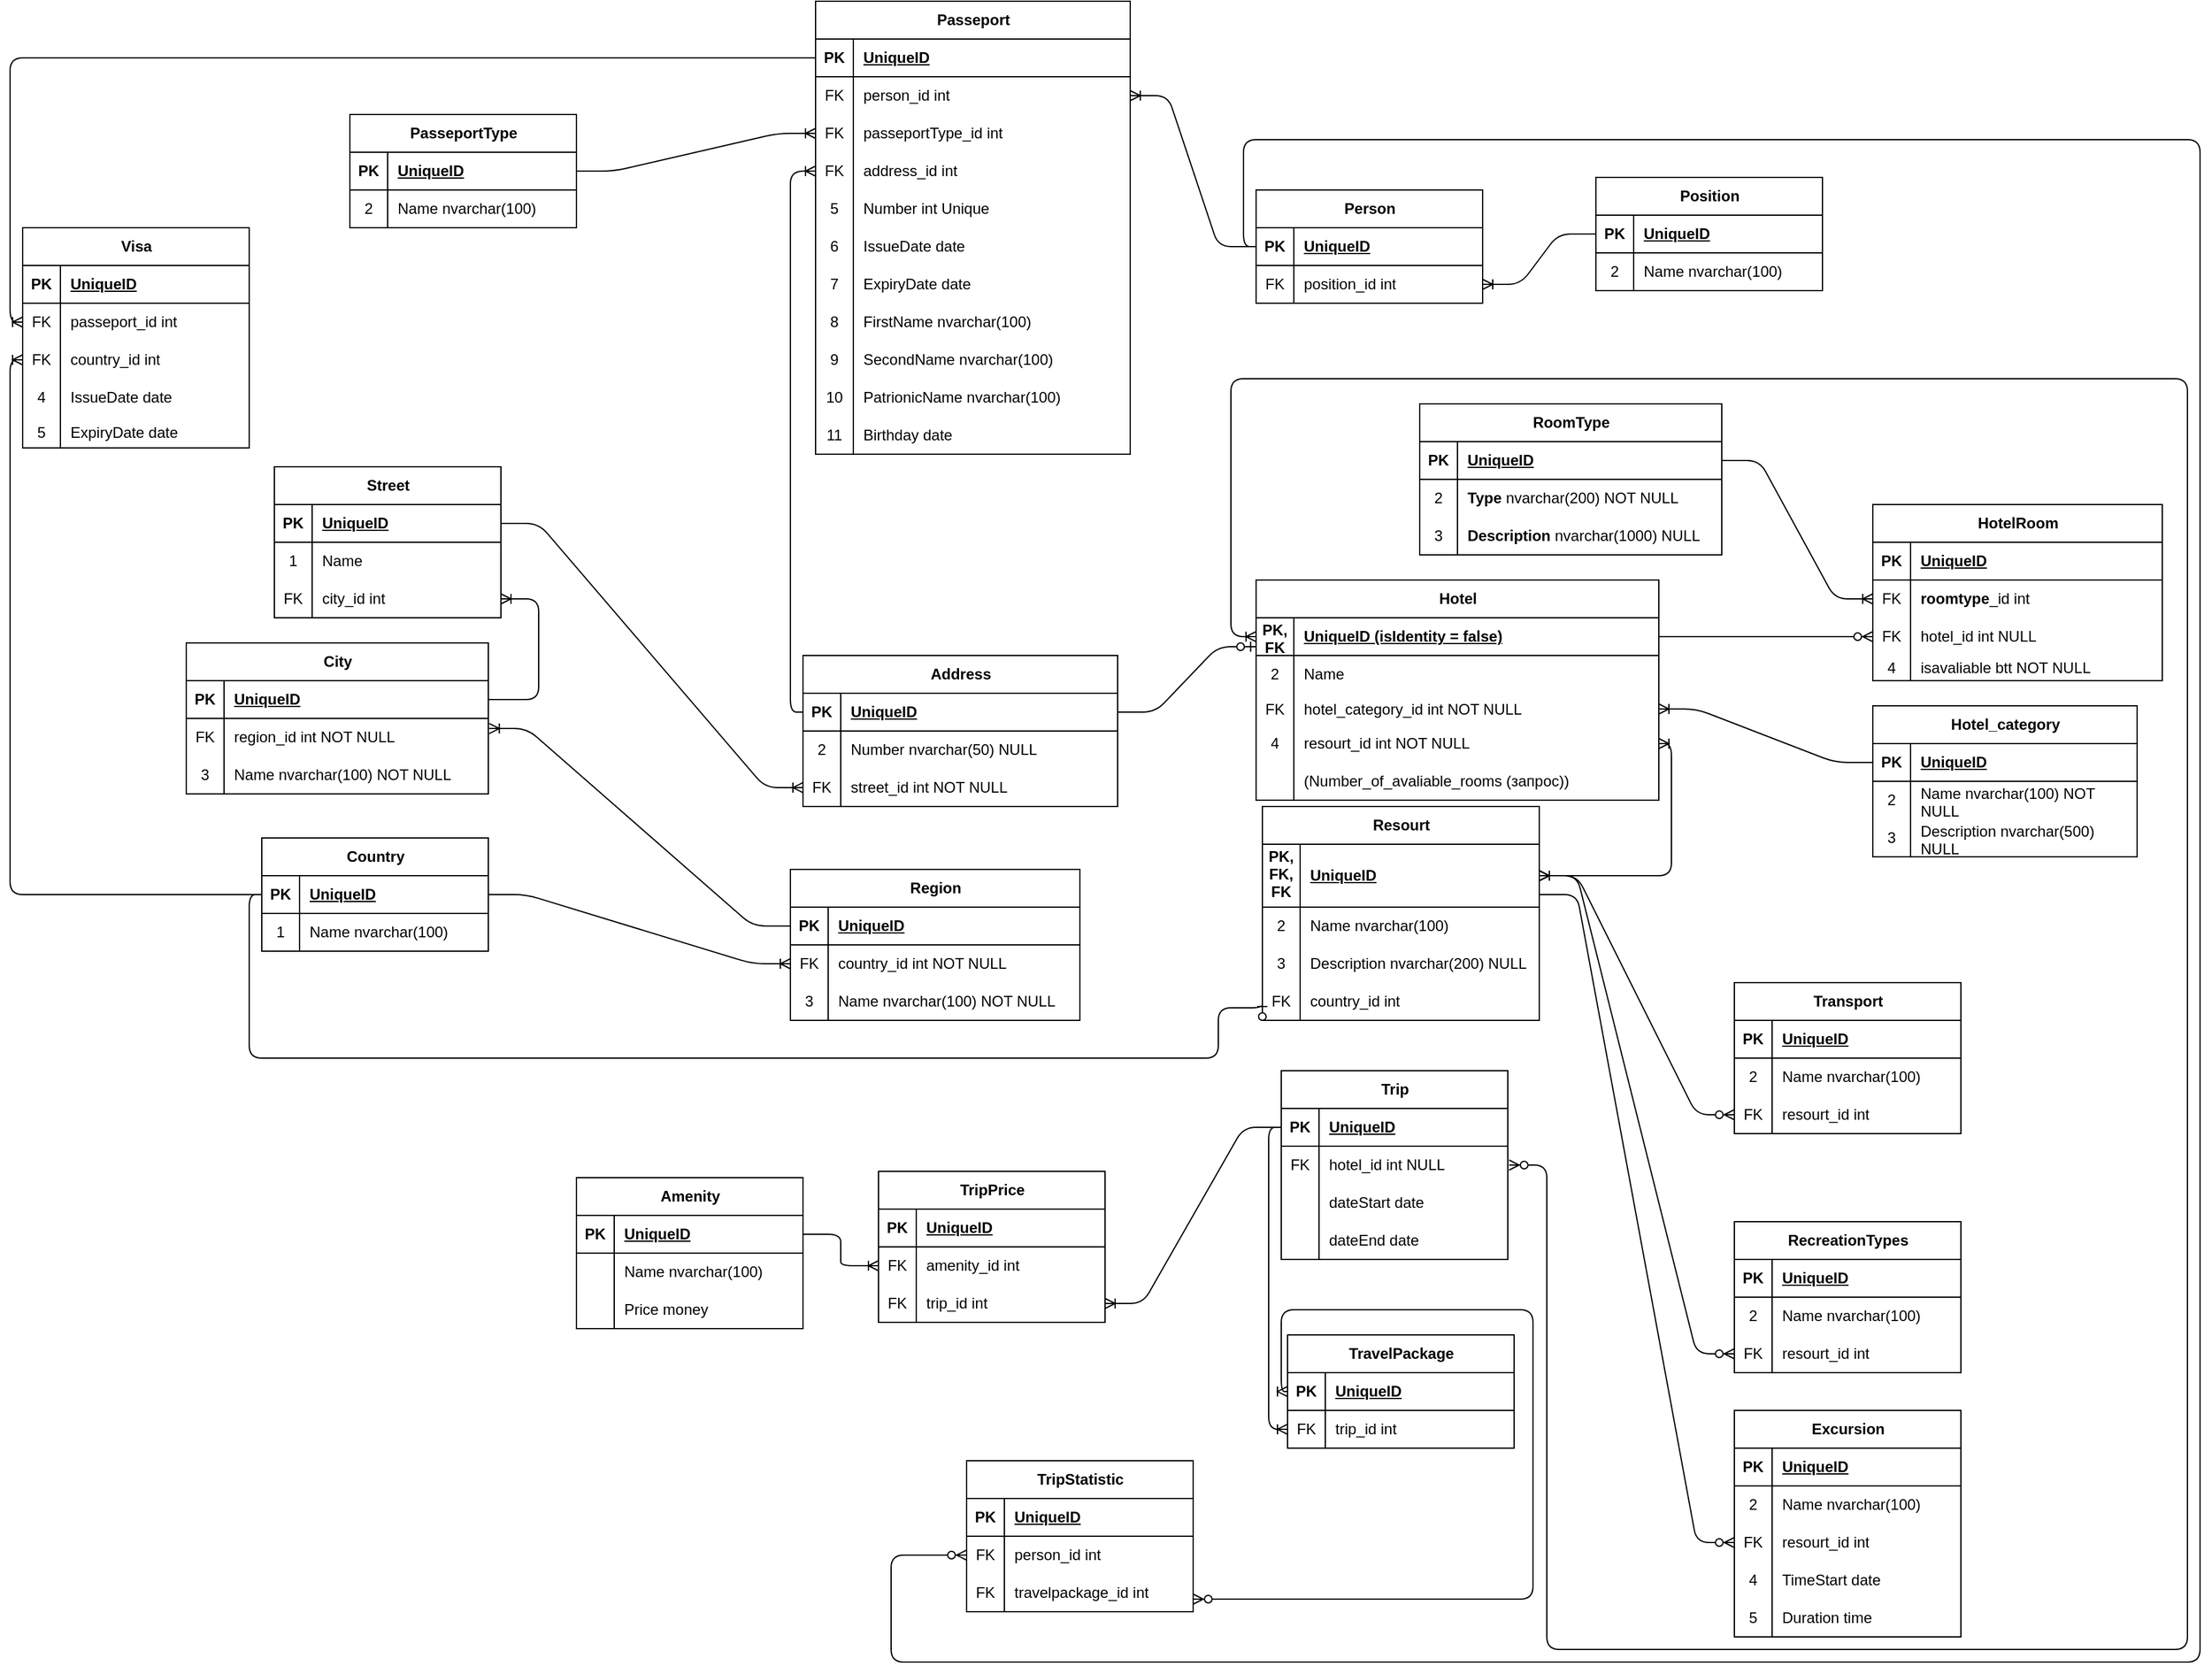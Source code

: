<mxfile version="26.0.11">
  <diagram id="R2lEEEUBdFMjLlhIrx00" name="Page-1">
    <mxGraphModel grid="1" page="1" gridSize="10" guides="1" tooltips="1" connect="1" arrows="1" fold="1" pageScale="1" pageWidth="850" pageHeight="1100" math="0" shadow="0" extFonts="Permanent Marker^https://fonts.googleapis.com/css?family=Permanent+Marker">
      <root>
        <mxCell id="0" />
        <mxCell id="1" parent="0" />
        <mxCell id="5S9Ly7jbh2BDUKqnlt68-90" value="Hotel_category" style="shape=table;startSize=30;container=1;collapsible=1;childLayout=tableLayout;fixedRows=1;rowLines=0;fontStyle=1;align=center;resizeLast=1;html=1;" vertex="1" parent="1">
          <mxGeometry x="260" y="100" width="210" height="120" as="geometry" />
        </mxCell>
        <mxCell id="5S9Ly7jbh2BDUKqnlt68-91" value="" style="shape=tableRow;horizontal=0;startSize=0;swimlaneHead=0;swimlaneBody=0;fillColor=none;collapsible=0;dropTarget=0;points=[[0,0.5],[1,0.5]];portConstraint=eastwest;top=0;left=0;right=0;bottom=1;" vertex="1" parent="5S9Ly7jbh2BDUKqnlt68-90">
          <mxGeometry y="30" width="210" height="30" as="geometry" />
        </mxCell>
        <mxCell id="5S9Ly7jbh2BDUKqnlt68-92" value="PK" style="shape=partialRectangle;connectable=0;fillColor=none;top=0;left=0;bottom=0;right=0;fontStyle=1;overflow=hidden;whiteSpace=wrap;html=1;" vertex="1" parent="5S9Ly7jbh2BDUKqnlt68-91">
          <mxGeometry width="30" height="30" as="geometry">
            <mxRectangle width="30" height="30" as="alternateBounds" />
          </mxGeometry>
        </mxCell>
        <mxCell id="5S9Ly7jbh2BDUKqnlt68-93" value="UniqueID" style="shape=partialRectangle;connectable=0;fillColor=none;top=0;left=0;bottom=0;right=0;align=left;spacingLeft=6;fontStyle=5;overflow=hidden;whiteSpace=wrap;html=1;" vertex="1" parent="5S9Ly7jbh2BDUKqnlt68-91">
          <mxGeometry x="30" width="180" height="30" as="geometry">
            <mxRectangle width="180" height="30" as="alternateBounds" />
          </mxGeometry>
        </mxCell>
        <mxCell id="5S9Ly7jbh2BDUKqnlt68-94" value="" style="shape=tableRow;horizontal=0;startSize=0;swimlaneHead=0;swimlaneBody=0;fillColor=none;collapsible=0;dropTarget=0;points=[[0,0.5],[1,0.5]];portConstraint=eastwest;top=0;left=0;right=0;bottom=0;" vertex="1" parent="5S9Ly7jbh2BDUKqnlt68-90">
          <mxGeometry y="60" width="210" height="30" as="geometry" />
        </mxCell>
        <mxCell id="5S9Ly7jbh2BDUKqnlt68-95" value="2" style="shape=partialRectangle;connectable=0;fillColor=none;top=0;left=0;bottom=0;right=0;editable=1;overflow=hidden;whiteSpace=wrap;html=1;" vertex="1" parent="5S9Ly7jbh2BDUKqnlt68-94">
          <mxGeometry width="30" height="30" as="geometry">
            <mxRectangle width="30" height="30" as="alternateBounds" />
          </mxGeometry>
        </mxCell>
        <mxCell id="5S9Ly7jbh2BDUKqnlt68-96" value="Name nvarchar(100) NOT NULL" style="shape=partialRectangle;connectable=0;fillColor=none;top=0;left=0;bottom=0;right=0;align=left;spacingLeft=6;overflow=hidden;whiteSpace=wrap;html=1;" vertex="1" parent="5S9Ly7jbh2BDUKqnlt68-94">
          <mxGeometry x="30" width="180" height="30" as="geometry">
            <mxRectangle width="180" height="30" as="alternateBounds" />
          </mxGeometry>
        </mxCell>
        <mxCell id="5S9Ly7jbh2BDUKqnlt68-97" value="" style="shape=tableRow;horizontal=0;startSize=0;swimlaneHead=0;swimlaneBody=0;fillColor=none;collapsible=0;dropTarget=0;points=[[0,0.5],[1,0.5]];portConstraint=eastwest;top=0;left=0;right=0;bottom=0;" vertex="1" parent="5S9Ly7jbh2BDUKqnlt68-90">
          <mxGeometry y="90" width="210" height="30" as="geometry" />
        </mxCell>
        <mxCell id="5S9Ly7jbh2BDUKqnlt68-98" value="3" style="shape=partialRectangle;connectable=0;fillColor=none;top=0;left=0;bottom=0;right=0;editable=1;overflow=hidden;whiteSpace=wrap;html=1;" vertex="1" parent="5S9Ly7jbh2BDUKqnlt68-97">
          <mxGeometry width="30" height="30" as="geometry">
            <mxRectangle width="30" height="30" as="alternateBounds" />
          </mxGeometry>
        </mxCell>
        <mxCell id="5S9Ly7jbh2BDUKqnlt68-99" value="Description nvarchar(500) NULL" style="shape=partialRectangle;connectable=0;fillColor=none;top=0;left=0;bottom=0;right=0;align=left;spacingLeft=6;overflow=hidden;whiteSpace=wrap;html=1;" vertex="1" parent="5S9Ly7jbh2BDUKqnlt68-97">
          <mxGeometry x="30" width="180" height="30" as="geometry">
            <mxRectangle width="180" height="30" as="alternateBounds" />
          </mxGeometry>
        </mxCell>
        <mxCell id="5S9Ly7jbh2BDUKqnlt68-108" value="Hotel" style="shape=table;startSize=30;container=1;collapsible=1;childLayout=tableLayout;fixedRows=1;rowLines=0;fontStyle=1;align=center;resizeLast=1;html=1;" vertex="1" parent="1">
          <mxGeometry x="-230" width="320" height="175.0" as="geometry" />
        </mxCell>
        <mxCell id="5S9Ly7jbh2BDUKqnlt68-109" value="" style="shape=tableRow;horizontal=0;startSize=0;swimlaneHead=0;swimlaneBody=0;fillColor=none;collapsible=0;dropTarget=0;points=[[0,0.5],[1,0.5]];portConstraint=eastwest;top=0;left=0;right=0;bottom=1;" vertex="1" parent="5S9Ly7jbh2BDUKqnlt68-108">
          <mxGeometry y="30" width="320" height="30" as="geometry" />
        </mxCell>
        <mxCell id="5S9Ly7jbh2BDUKqnlt68-110" value="PK, FK" style="shape=partialRectangle;connectable=0;fillColor=none;top=0;left=0;bottom=0;right=0;fontStyle=1;overflow=hidden;whiteSpace=wrap;html=1;" vertex="1" parent="5S9Ly7jbh2BDUKqnlt68-109">
          <mxGeometry width="30" height="30" as="geometry">
            <mxRectangle width="30" height="30" as="alternateBounds" />
          </mxGeometry>
        </mxCell>
        <mxCell id="5S9Ly7jbh2BDUKqnlt68-111" value="UniqueID (isIdentity = false)" style="shape=partialRectangle;connectable=0;fillColor=none;top=0;left=0;bottom=0;right=0;align=left;spacingLeft=6;fontStyle=5;overflow=hidden;whiteSpace=wrap;html=1;" vertex="1" parent="5S9Ly7jbh2BDUKqnlt68-109">
          <mxGeometry x="30" width="290" height="30" as="geometry">
            <mxRectangle width="290" height="30" as="alternateBounds" />
          </mxGeometry>
        </mxCell>
        <mxCell id="5S9Ly7jbh2BDUKqnlt68-112" value="" style="shape=tableRow;horizontal=0;startSize=0;swimlaneHead=0;swimlaneBody=0;fillColor=none;collapsible=0;dropTarget=0;points=[[0,0.5],[1,0.5]];portConstraint=eastwest;top=0;left=0;right=0;bottom=0;" vertex="1" parent="5S9Ly7jbh2BDUKqnlt68-108">
          <mxGeometry y="60" width="320" height="30" as="geometry" />
        </mxCell>
        <mxCell id="5S9Ly7jbh2BDUKqnlt68-113" value="2" style="shape=partialRectangle;connectable=0;fillColor=none;top=0;left=0;bottom=0;right=0;editable=1;overflow=hidden;whiteSpace=wrap;html=1;" vertex="1" parent="5S9Ly7jbh2BDUKqnlt68-112">
          <mxGeometry width="30" height="30" as="geometry">
            <mxRectangle width="30" height="30" as="alternateBounds" />
          </mxGeometry>
        </mxCell>
        <mxCell id="5S9Ly7jbh2BDUKqnlt68-114" value="Name" style="shape=partialRectangle;connectable=0;fillColor=none;top=0;left=0;bottom=0;right=0;align=left;spacingLeft=6;overflow=hidden;whiteSpace=wrap;html=1;" vertex="1" parent="5S9Ly7jbh2BDUKqnlt68-112">
          <mxGeometry x="30" width="290" height="30" as="geometry">
            <mxRectangle width="290" height="30" as="alternateBounds" />
          </mxGeometry>
        </mxCell>
        <mxCell id="5S9Ly7jbh2BDUKqnlt68-115" value="" style="shape=tableRow;horizontal=0;startSize=0;swimlaneHead=0;swimlaneBody=0;fillColor=none;collapsible=0;dropTarget=0;points=[[0,0.5],[1,0.5]];portConstraint=eastwest;top=0;left=0;right=0;bottom=0;" vertex="1" parent="5S9Ly7jbh2BDUKqnlt68-108">
          <mxGeometry y="90" width="320" height="25" as="geometry" />
        </mxCell>
        <mxCell id="5S9Ly7jbh2BDUKqnlt68-116" value="FK" style="shape=partialRectangle;connectable=0;fillColor=none;top=0;left=0;bottom=0;right=0;editable=1;overflow=hidden;whiteSpace=wrap;html=1;" vertex="1" parent="5S9Ly7jbh2BDUKqnlt68-115">
          <mxGeometry width="30" height="25" as="geometry">
            <mxRectangle width="30" height="25" as="alternateBounds" />
          </mxGeometry>
        </mxCell>
        <mxCell id="5S9Ly7jbh2BDUKqnlt68-117" value="hotel_category_id int NOT NULL" style="shape=partialRectangle;connectable=0;fillColor=none;top=0;left=0;bottom=0;right=0;align=left;spacingLeft=6;overflow=hidden;whiteSpace=wrap;html=1;" vertex="1" parent="5S9Ly7jbh2BDUKqnlt68-115">
          <mxGeometry x="30" width="290" height="25" as="geometry">
            <mxRectangle width="290" height="25" as="alternateBounds" />
          </mxGeometry>
        </mxCell>
        <mxCell id="5S9Ly7jbh2BDUKqnlt68-118" value="" style="shape=tableRow;horizontal=0;startSize=0;swimlaneHead=0;swimlaneBody=0;fillColor=none;collapsible=0;dropTarget=0;points=[[0,0.5],[1,0.5]];portConstraint=eastwest;top=0;left=0;right=0;bottom=0;" vertex="1" parent="5S9Ly7jbh2BDUKqnlt68-108">
          <mxGeometry y="115" width="320" height="30" as="geometry" />
        </mxCell>
        <mxCell id="5S9Ly7jbh2BDUKqnlt68-119" value="4" style="shape=partialRectangle;connectable=0;fillColor=none;top=0;left=0;bottom=0;right=0;editable=1;overflow=hidden;whiteSpace=wrap;html=1;" vertex="1" parent="5S9Ly7jbh2BDUKqnlt68-118">
          <mxGeometry width="30" height="30" as="geometry">
            <mxRectangle width="30" height="30" as="alternateBounds" />
          </mxGeometry>
        </mxCell>
        <mxCell id="5S9Ly7jbh2BDUKqnlt68-120" value="resourt_id int NOT NULL" style="shape=partialRectangle;connectable=0;fillColor=none;top=0;left=0;bottom=0;right=0;align=left;spacingLeft=6;overflow=hidden;whiteSpace=wrap;html=1;" vertex="1" parent="5S9Ly7jbh2BDUKqnlt68-118">
          <mxGeometry x="30" width="290" height="30" as="geometry">
            <mxRectangle width="290" height="30" as="alternateBounds" />
          </mxGeometry>
        </mxCell>
        <mxCell id="5S9Ly7jbh2BDUKqnlt68-168" value="" style="shape=tableRow;horizontal=0;startSize=0;swimlaneHead=0;swimlaneBody=0;fillColor=none;collapsible=0;dropTarget=0;points=[[0,0.5],[1,0.5]];portConstraint=eastwest;top=0;left=0;right=0;bottom=0;" vertex="1" parent="5S9Ly7jbh2BDUKqnlt68-108">
          <mxGeometry y="145" width="320" height="30" as="geometry" />
        </mxCell>
        <mxCell id="5S9Ly7jbh2BDUKqnlt68-169" value="" style="shape=partialRectangle;connectable=0;fillColor=none;top=0;left=0;bottom=0;right=0;editable=1;overflow=hidden;whiteSpace=wrap;html=1;" vertex="1" parent="5S9Ly7jbh2BDUKqnlt68-168">
          <mxGeometry width="30" height="30" as="geometry">
            <mxRectangle width="30" height="30" as="alternateBounds" />
          </mxGeometry>
        </mxCell>
        <mxCell id="5S9Ly7jbh2BDUKqnlt68-170" value="(Number_of_avaliable_rooms (запрос))" style="shape=partialRectangle;connectable=0;fillColor=none;top=0;left=0;bottom=0;right=0;align=left;spacingLeft=6;overflow=hidden;whiteSpace=wrap;html=1;" vertex="1" parent="5S9Ly7jbh2BDUKqnlt68-168">
          <mxGeometry x="30" width="290" height="30" as="geometry">
            <mxRectangle width="290" height="30" as="alternateBounds" />
          </mxGeometry>
        </mxCell>
        <mxCell id="5S9Ly7jbh2BDUKqnlt68-121" value="Resourt" style="shape=table;startSize=30;container=1;collapsible=1;childLayout=tableLayout;fixedRows=1;rowLines=0;fontStyle=1;align=center;resizeLast=1;html=1;" vertex="1" parent="1">
          <mxGeometry x="-225" y="180" width="220" height="170" as="geometry" />
        </mxCell>
        <mxCell id="5S9Ly7jbh2BDUKqnlt68-122" value="" style="shape=tableRow;horizontal=0;startSize=0;swimlaneHead=0;swimlaneBody=0;fillColor=none;collapsible=0;dropTarget=0;points=[[0,0.5],[1,0.5]];portConstraint=eastwest;top=0;left=0;right=0;bottom=1;" vertex="1" parent="5S9Ly7jbh2BDUKqnlt68-121">
          <mxGeometry y="30" width="220" height="50" as="geometry" />
        </mxCell>
        <mxCell id="5S9Ly7jbh2BDUKqnlt68-123" value="&lt;div&gt;PK, &lt;br&gt;&lt;/div&gt;&lt;div&gt;FK,&lt;/div&gt;&lt;div&gt;FK&lt;/div&gt;&lt;div&gt;&lt;br&gt;&lt;/div&gt;" style="shape=partialRectangle;connectable=0;fillColor=none;top=0;left=0;bottom=0;right=0;fontStyle=1;overflow=hidden;whiteSpace=wrap;html=1;" vertex="1" parent="5S9Ly7jbh2BDUKqnlt68-122">
          <mxGeometry width="30" height="50" as="geometry">
            <mxRectangle width="30" height="50" as="alternateBounds" />
          </mxGeometry>
        </mxCell>
        <mxCell id="5S9Ly7jbh2BDUKqnlt68-124" value="UniqueID" style="shape=partialRectangle;connectable=0;fillColor=none;top=0;left=0;bottom=0;right=0;align=left;spacingLeft=6;fontStyle=5;overflow=hidden;whiteSpace=wrap;html=1;" vertex="1" parent="5S9Ly7jbh2BDUKqnlt68-122">
          <mxGeometry x="30" width="190" height="50" as="geometry">
            <mxRectangle width="190" height="50" as="alternateBounds" />
          </mxGeometry>
        </mxCell>
        <mxCell id="5S9Ly7jbh2BDUKqnlt68-125" value="" style="shape=tableRow;horizontal=0;startSize=0;swimlaneHead=0;swimlaneBody=0;fillColor=none;collapsible=0;dropTarget=0;points=[[0,0.5],[1,0.5]];portConstraint=eastwest;top=0;left=0;right=0;bottom=0;" vertex="1" parent="5S9Ly7jbh2BDUKqnlt68-121">
          <mxGeometry y="80" width="220" height="30" as="geometry" />
        </mxCell>
        <mxCell id="5S9Ly7jbh2BDUKqnlt68-126" value="2" style="shape=partialRectangle;connectable=0;fillColor=none;top=0;left=0;bottom=0;right=0;editable=1;overflow=hidden;whiteSpace=wrap;html=1;" vertex="1" parent="5S9Ly7jbh2BDUKqnlt68-125">
          <mxGeometry width="30" height="30" as="geometry">
            <mxRectangle width="30" height="30" as="alternateBounds" />
          </mxGeometry>
        </mxCell>
        <mxCell id="5S9Ly7jbh2BDUKqnlt68-127" value="Name nvarchar(100) " style="shape=partialRectangle;connectable=0;fillColor=none;top=0;left=0;bottom=0;right=0;align=left;spacingLeft=6;overflow=hidden;whiteSpace=wrap;html=1;" vertex="1" parent="5S9Ly7jbh2BDUKqnlt68-125">
          <mxGeometry x="30" width="190" height="30" as="geometry">
            <mxRectangle width="190" height="30" as="alternateBounds" />
          </mxGeometry>
        </mxCell>
        <mxCell id="5S9Ly7jbh2BDUKqnlt68-128" value="" style="shape=tableRow;horizontal=0;startSize=0;swimlaneHead=0;swimlaneBody=0;fillColor=none;collapsible=0;dropTarget=0;points=[[0,0.5],[1,0.5]];portConstraint=eastwest;top=0;left=0;right=0;bottom=0;" vertex="1" parent="5S9Ly7jbh2BDUKqnlt68-121">
          <mxGeometry y="110" width="220" height="30" as="geometry" />
        </mxCell>
        <mxCell id="5S9Ly7jbh2BDUKqnlt68-129" value="3" style="shape=partialRectangle;connectable=0;fillColor=none;top=0;left=0;bottom=0;right=0;editable=1;overflow=hidden;whiteSpace=wrap;html=1;" vertex="1" parent="5S9Ly7jbh2BDUKqnlt68-128">
          <mxGeometry width="30" height="30" as="geometry">
            <mxRectangle width="30" height="30" as="alternateBounds" />
          </mxGeometry>
        </mxCell>
        <mxCell id="5S9Ly7jbh2BDUKqnlt68-130" value="Description nvarchar(200) NULL" style="shape=partialRectangle;connectable=0;fillColor=none;top=0;left=0;bottom=0;right=0;align=left;spacingLeft=6;overflow=hidden;whiteSpace=wrap;html=1;" vertex="1" parent="5S9Ly7jbh2BDUKqnlt68-128">
          <mxGeometry x="30" width="190" height="30" as="geometry">
            <mxRectangle width="190" height="30" as="alternateBounds" />
          </mxGeometry>
        </mxCell>
        <mxCell id="5S9Ly7jbh2BDUKqnlt68-131" value="" style="shape=tableRow;horizontal=0;startSize=0;swimlaneHead=0;swimlaneBody=0;fillColor=none;collapsible=0;dropTarget=0;points=[[0,0.5],[1,0.5]];portConstraint=eastwest;top=0;left=0;right=0;bottom=0;" vertex="1" parent="5S9Ly7jbh2BDUKqnlt68-121">
          <mxGeometry y="140" width="220" height="30" as="geometry" />
        </mxCell>
        <mxCell id="5S9Ly7jbh2BDUKqnlt68-132" value="FK" style="shape=partialRectangle;connectable=0;fillColor=none;top=0;left=0;bottom=0;right=0;editable=1;overflow=hidden;whiteSpace=wrap;html=1;" vertex="1" parent="5S9Ly7jbh2BDUKqnlt68-131">
          <mxGeometry width="30" height="30" as="geometry">
            <mxRectangle width="30" height="30" as="alternateBounds" />
          </mxGeometry>
        </mxCell>
        <mxCell id="5S9Ly7jbh2BDUKqnlt68-133" value="&lt;div&gt;country_id int&lt;/div&gt;" style="shape=partialRectangle;connectable=0;fillColor=none;top=0;left=0;bottom=0;right=0;align=left;spacingLeft=6;overflow=hidden;whiteSpace=wrap;html=1;" vertex="1" parent="5S9Ly7jbh2BDUKqnlt68-131">
          <mxGeometry x="30" width="190" height="30" as="geometry">
            <mxRectangle width="190" height="30" as="alternateBounds" />
          </mxGeometry>
        </mxCell>
        <mxCell id="5S9Ly7jbh2BDUKqnlt68-134" value="RoomType" style="shape=table;startSize=30;container=1;collapsible=1;childLayout=tableLayout;fixedRows=1;rowLines=0;fontStyle=1;align=center;resizeLast=1;html=1;" vertex="1" parent="1">
          <mxGeometry x="-100" y="-140" width="240" height="120" as="geometry" />
        </mxCell>
        <mxCell id="5S9Ly7jbh2BDUKqnlt68-135" value="" style="shape=tableRow;horizontal=0;startSize=0;swimlaneHead=0;swimlaneBody=0;fillColor=none;collapsible=0;dropTarget=0;points=[[0,0.5],[1,0.5]];portConstraint=eastwest;top=0;left=0;right=0;bottom=1;" vertex="1" parent="5S9Ly7jbh2BDUKqnlt68-134">
          <mxGeometry y="30" width="240" height="30" as="geometry" />
        </mxCell>
        <mxCell id="5S9Ly7jbh2BDUKqnlt68-136" value="PK" style="shape=partialRectangle;connectable=0;fillColor=none;top=0;left=0;bottom=0;right=0;fontStyle=1;overflow=hidden;whiteSpace=wrap;html=1;" vertex="1" parent="5S9Ly7jbh2BDUKqnlt68-135">
          <mxGeometry width="30" height="30" as="geometry">
            <mxRectangle width="30" height="30" as="alternateBounds" />
          </mxGeometry>
        </mxCell>
        <mxCell id="5S9Ly7jbh2BDUKqnlt68-137" value="UniqueID" style="shape=partialRectangle;connectable=0;fillColor=none;top=0;left=0;bottom=0;right=0;align=left;spacingLeft=6;fontStyle=5;overflow=hidden;whiteSpace=wrap;html=1;" vertex="1" parent="5S9Ly7jbh2BDUKqnlt68-135">
          <mxGeometry x="30" width="210" height="30" as="geometry">
            <mxRectangle width="210" height="30" as="alternateBounds" />
          </mxGeometry>
        </mxCell>
        <mxCell id="5S9Ly7jbh2BDUKqnlt68-138" value="" style="shape=tableRow;horizontal=0;startSize=0;swimlaneHead=0;swimlaneBody=0;fillColor=none;collapsible=0;dropTarget=0;points=[[0,0.5],[1,0.5]];portConstraint=eastwest;top=0;left=0;right=0;bottom=0;" vertex="1" parent="5S9Ly7jbh2BDUKqnlt68-134">
          <mxGeometry y="60" width="240" height="30" as="geometry" />
        </mxCell>
        <mxCell id="5S9Ly7jbh2BDUKqnlt68-139" value="2" style="shape=partialRectangle;connectable=0;fillColor=none;top=0;left=0;bottom=0;right=0;editable=1;overflow=hidden;whiteSpace=wrap;html=1;" vertex="1" parent="5S9Ly7jbh2BDUKqnlt68-138">
          <mxGeometry width="30" height="30" as="geometry">
            <mxRectangle width="30" height="30" as="alternateBounds" />
          </mxGeometry>
        </mxCell>
        <mxCell id="5S9Ly7jbh2BDUKqnlt68-140" value="&lt;b&gt;Type&lt;/b&gt; nvarchar(200) NOT NULL" style="shape=partialRectangle;connectable=0;fillColor=none;top=0;left=0;bottom=0;right=0;align=left;spacingLeft=6;overflow=hidden;whiteSpace=wrap;html=1;" vertex="1" parent="5S9Ly7jbh2BDUKqnlt68-138">
          <mxGeometry x="30" width="210" height="30" as="geometry">
            <mxRectangle width="210" height="30" as="alternateBounds" />
          </mxGeometry>
        </mxCell>
        <mxCell id="5S9Ly7jbh2BDUKqnlt68-141" value="" style="shape=tableRow;horizontal=0;startSize=0;swimlaneHead=0;swimlaneBody=0;fillColor=none;collapsible=0;dropTarget=0;points=[[0,0.5],[1,0.5]];portConstraint=eastwest;top=0;left=0;right=0;bottom=0;" vertex="1" parent="5S9Ly7jbh2BDUKqnlt68-134">
          <mxGeometry y="90" width="240" height="30" as="geometry" />
        </mxCell>
        <mxCell id="5S9Ly7jbh2BDUKqnlt68-142" value="3" style="shape=partialRectangle;connectable=0;fillColor=none;top=0;left=0;bottom=0;right=0;editable=1;overflow=hidden;whiteSpace=wrap;html=1;" vertex="1" parent="5S9Ly7jbh2BDUKqnlt68-141">
          <mxGeometry width="30" height="30" as="geometry">
            <mxRectangle width="30" height="30" as="alternateBounds" />
          </mxGeometry>
        </mxCell>
        <mxCell id="5S9Ly7jbh2BDUKqnlt68-143" value="&lt;b&gt;Description&lt;/b&gt; nvarchar(1000) NULL" style="shape=partialRectangle;connectable=0;fillColor=none;top=0;left=0;bottom=0;right=0;align=left;spacingLeft=6;overflow=hidden;whiteSpace=wrap;html=1;" vertex="1" parent="5S9Ly7jbh2BDUKqnlt68-141">
          <mxGeometry x="30" width="210" height="30" as="geometry">
            <mxRectangle width="210" height="30" as="alternateBounds" />
          </mxGeometry>
        </mxCell>
        <mxCell id="5S9Ly7jbh2BDUKqnlt68-147" value="HotelRoom" style="shape=table;startSize=30;container=1;collapsible=1;childLayout=tableLayout;fixedRows=1;rowLines=0;fontStyle=1;align=center;resizeLast=1;html=1;" vertex="1" parent="1">
          <mxGeometry x="260" y="-60" width="230" height="140" as="geometry" />
        </mxCell>
        <mxCell id="5S9Ly7jbh2BDUKqnlt68-148" value="" style="shape=tableRow;horizontal=0;startSize=0;swimlaneHead=0;swimlaneBody=0;fillColor=none;collapsible=0;dropTarget=0;points=[[0,0.5],[1,0.5]];portConstraint=eastwest;top=0;left=0;right=0;bottom=1;" vertex="1" parent="5S9Ly7jbh2BDUKqnlt68-147">
          <mxGeometry y="30" width="230" height="30" as="geometry" />
        </mxCell>
        <mxCell id="5S9Ly7jbh2BDUKqnlt68-149" value="PK" style="shape=partialRectangle;connectable=0;fillColor=none;top=0;left=0;bottom=0;right=0;fontStyle=1;overflow=hidden;whiteSpace=wrap;html=1;" vertex="1" parent="5S9Ly7jbh2BDUKqnlt68-148">
          <mxGeometry width="30" height="30" as="geometry">
            <mxRectangle width="30" height="30" as="alternateBounds" />
          </mxGeometry>
        </mxCell>
        <mxCell id="5S9Ly7jbh2BDUKqnlt68-150" value="UniqueID" style="shape=partialRectangle;connectable=0;fillColor=none;top=0;left=0;bottom=0;right=0;align=left;spacingLeft=6;fontStyle=5;overflow=hidden;whiteSpace=wrap;html=1;" vertex="1" parent="5S9Ly7jbh2BDUKqnlt68-148">
          <mxGeometry x="30" width="200" height="30" as="geometry">
            <mxRectangle width="200" height="30" as="alternateBounds" />
          </mxGeometry>
        </mxCell>
        <mxCell id="5S9Ly7jbh2BDUKqnlt68-151" value="" style="shape=tableRow;horizontal=0;startSize=0;swimlaneHead=0;swimlaneBody=0;fillColor=none;collapsible=0;dropTarget=0;points=[[0,0.5],[1,0.5]];portConstraint=eastwest;top=0;left=0;right=0;bottom=0;" vertex="1" parent="5S9Ly7jbh2BDUKqnlt68-147">
          <mxGeometry y="60" width="230" height="30" as="geometry" />
        </mxCell>
        <mxCell id="5S9Ly7jbh2BDUKqnlt68-152" value="FK" style="shape=partialRectangle;connectable=0;fillColor=none;top=0;left=0;bottom=0;right=0;editable=1;overflow=hidden;whiteSpace=wrap;html=1;" vertex="1" parent="5S9Ly7jbh2BDUKqnlt68-151">
          <mxGeometry width="30" height="30" as="geometry">
            <mxRectangle width="30" height="30" as="alternateBounds" />
          </mxGeometry>
        </mxCell>
        <mxCell id="5S9Ly7jbh2BDUKqnlt68-153" value="&lt;b&gt;roomtype&lt;/b&gt;_id int" style="shape=partialRectangle;connectable=0;fillColor=none;top=0;left=0;bottom=0;right=0;align=left;spacingLeft=6;overflow=hidden;whiteSpace=wrap;html=1;" vertex="1" parent="5S9Ly7jbh2BDUKqnlt68-151">
          <mxGeometry x="30" width="200" height="30" as="geometry">
            <mxRectangle width="200" height="30" as="alternateBounds" />
          </mxGeometry>
        </mxCell>
        <mxCell id="5S9Ly7jbh2BDUKqnlt68-154" value="" style="shape=tableRow;horizontal=0;startSize=0;swimlaneHead=0;swimlaneBody=0;fillColor=none;collapsible=0;dropTarget=0;points=[[0,0.5],[1,0.5]];portConstraint=eastwest;top=0;left=0;right=0;bottom=0;" vertex="1" parent="5S9Ly7jbh2BDUKqnlt68-147">
          <mxGeometry y="90" width="230" height="30" as="geometry" />
        </mxCell>
        <mxCell id="5S9Ly7jbh2BDUKqnlt68-155" value="FK" style="shape=partialRectangle;connectable=0;fillColor=none;top=0;left=0;bottom=0;right=0;editable=1;overflow=hidden;whiteSpace=wrap;html=1;" vertex="1" parent="5S9Ly7jbh2BDUKqnlt68-154">
          <mxGeometry width="30" height="30" as="geometry">
            <mxRectangle width="30" height="30" as="alternateBounds" />
          </mxGeometry>
        </mxCell>
        <mxCell id="5S9Ly7jbh2BDUKqnlt68-156" value="hotel_id int NULL" style="shape=partialRectangle;connectable=0;fillColor=none;top=0;left=0;bottom=0;right=0;align=left;spacingLeft=6;overflow=hidden;whiteSpace=wrap;html=1;" vertex="1" parent="5S9Ly7jbh2BDUKqnlt68-154">
          <mxGeometry x="30" width="200" height="30" as="geometry">
            <mxRectangle width="200" height="30" as="alternateBounds" />
          </mxGeometry>
        </mxCell>
        <mxCell id="5S9Ly7jbh2BDUKqnlt68-157" value="" style="shape=tableRow;horizontal=0;startSize=0;swimlaneHead=0;swimlaneBody=0;fillColor=none;collapsible=0;dropTarget=0;points=[[0,0.5],[1,0.5]];portConstraint=eastwest;top=0;left=0;right=0;bottom=0;" vertex="1" parent="5S9Ly7jbh2BDUKqnlt68-147">
          <mxGeometry y="120" width="230" height="20" as="geometry" />
        </mxCell>
        <mxCell id="5S9Ly7jbh2BDUKqnlt68-158" value="4" style="shape=partialRectangle;connectable=0;fillColor=none;top=0;left=0;bottom=0;right=0;editable=1;overflow=hidden;whiteSpace=wrap;html=1;" vertex="1" parent="5S9Ly7jbh2BDUKqnlt68-157">
          <mxGeometry width="30" height="20" as="geometry">
            <mxRectangle width="30" height="20" as="alternateBounds" />
          </mxGeometry>
        </mxCell>
        <mxCell id="5S9Ly7jbh2BDUKqnlt68-159" value="isavaliable btt NOT NULL" style="shape=partialRectangle;connectable=0;fillColor=none;top=0;left=0;bottom=0;right=0;align=left;spacingLeft=6;overflow=hidden;whiteSpace=wrap;html=1;" vertex="1" parent="5S9Ly7jbh2BDUKqnlt68-157">
          <mxGeometry x="30" width="200" height="20" as="geometry">
            <mxRectangle width="200" height="20" as="alternateBounds" />
          </mxGeometry>
        </mxCell>
        <mxCell id="5S9Ly7jbh2BDUKqnlt68-160" value="" style="edgeStyle=entityRelationEdgeStyle;fontSize=12;html=1;endArrow=ERoneToMany;rounded=1;entryX=0;entryY=0.5;entryDx=0;entryDy=0;" edge="1" parent="1" source="5S9Ly7jbh2BDUKqnlt68-135" target="5S9Ly7jbh2BDUKqnlt68-151">
          <mxGeometry width="100" height="100" relative="1" as="geometry">
            <mxPoint x="100" y="50" as="sourcePoint" />
            <mxPoint x="200" y="-50" as="targetPoint" />
          </mxGeometry>
        </mxCell>
        <mxCell id="5S9Ly7jbh2BDUKqnlt68-165" value="" style="fontSize=12;html=1;endArrow=ERoneToMany;rounded=1;edgeStyle=orthogonalEdgeStyle;elbow=vertical;entryX=1;entryY=0.5;entryDx=0;entryDy=0;exitX=1;exitY=0.5;exitDx=0;exitDy=0;" edge="1" parent="1" source="5S9Ly7jbh2BDUKqnlt68-122" target="5S9Ly7jbh2BDUKqnlt68-118">
          <mxGeometry width="100" height="100" relative="1" as="geometry">
            <mxPoint x="20" y="230" as="sourcePoint" />
            <mxPoint x="-140" y="360" as="targetPoint" />
          </mxGeometry>
        </mxCell>
        <mxCell id="5S9Ly7jbh2BDUKqnlt68-167" value="" style="edgeStyle=entityRelationEdgeStyle;fontSize=12;html=1;endArrow=ERoneToMany;rounded=1;" edge="1" parent="1" source="5S9Ly7jbh2BDUKqnlt68-91" target="5S9Ly7jbh2BDUKqnlt68-115">
          <mxGeometry width="100" height="100" relative="1" as="geometry">
            <mxPoint x="290" y="340" as="sourcePoint" />
            <mxPoint x="430" y="440" as="targetPoint" />
          </mxGeometry>
        </mxCell>
        <mxCell id="5S9Ly7jbh2BDUKqnlt68-171" value="Street" style="shape=table;startSize=30;container=1;collapsible=1;childLayout=tableLayout;fixedRows=1;rowLines=0;fontStyle=1;align=center;resizeLast=1;html=1;" vertex="1" parent="1">
          <mxGeometry x="-1010" y="-90" width="180" height="120" as="geometry" />
        </mxCell>
        <mxCell id="5S9Ly7jbh2BDUKqnlt68-172" value="" style="shape=tableRow;horizontal=0;startSize=0;swimlaneHead=0;swimlaneBody=0;fillColor=none;collapsible=0;dropTarget=0;points=[[0,0.5],[1,0.5]];portConstraint=eastwest;top=0;left=0;right=0;bottom=1;" vertex="1" parent="5S9Ly7jbh2BDUKqnlt68-171">
          <mxGeometry y="30" width="180" height="30" as="geometry" />
        </mxCell>
        <mxCell id="5S9Ly7jbh2BDUKqnlt68-173" value="PK" style="shape=partialRectangle;connectable=0;fillColor=none;top=0;left=0;bottom=0;right=0;fontStyle=1;overflow=hidden;whiteSpace=wrap;html=1;" vertex="1" parent="5S9Ly7jbh2BDUKqnlt68-172">
          <mxGeometry width="30" height="30" as="geometry">
            <mxRectangle width="30" height="30" as="alternateBounds" />
          </mxGeometry>
        </mxCell>
        <mxCell id="5S9Ly7jbh2BDUKqnlt68-174" value="UniqueID" style="shape=partialRectangle;connectable=0;fillColor=none;top=0;left=0;bottom=0;right=0;align=left;spacingLeft=6;fontStyle=5;overflow=hidden;whiteSpace=wrap;html=1;" vertex="1" parent="5S9Ly7jbh2BDUKqnlt68-172">
          <mxGeometry x="30" width="150" height="30" as="geometry">
            <mxRectangle width="150" height="30" as="alternateBounds" />
          </mxGeometry>
        </mxCell>
        <mxCell id="5S9Ly7jbh2BDUKqnlt68-175" value="" style="shape=tableRow;horizontal=0;startSize=0;swimlaneHead=0;swimlaneBody=0;fillColor=none;collapsible=0;dropTarget=0;points=[[0,0.5],[1,0.5]];portConstraint=eastwest;top=0;left=0;right=0;bottom=0;" vertex="1" parent="5S9Ly7jbh2BDUKqnlt68-171">
          <mxGeometry y="60" width="180" height="30" as="geometry" />
        </mxCell>
        <mxCell id="5S9Ly7jbh2BDUKqnlt68-176" value="1" style="shape=partialRectangle;connectable=0;fillColor=none;top=0;left=0;bottom=0;right=0;editable=1;overflow=hidden;whiteSpace=wrap;html=1;" vertex="1" parent="5S9Ly7jbh2BDUKqnlt68-175">
          <mxGeometry width="30" height="30" as="geometry">
            <mxRectangle width="30" height="30" as="alternateBounds" />
          </mxGeometry>
        </mxCell>
        <mxCell id="5S9Ly7jbh2BDUKqnlt68-177" value="Name" style="shape=partialRectangle;connectable=0;fillColor=none;top=0;left=0;bottom=0;right=0;align=left;spacingLeft=6;overflow=hidden;whiteSpace=wrap;html=1;" vertex="1" parent="5S9Ly7jbh2BDUKqnlt68-175">
          <mxGeometry x="30" width="150" height="30" as="geometry">
            <mxRectangle width="150" height="30" as="alternateBounds" />
          </mxGeometry>
        </mxCell>
        <mxCell id="GlX5xI81ys4kx_bB1XXd-14" value="" style="shape=tableRow;horizontal=0;startSize=0;swimlaneHead=0;swimlaneBody=0;fillColor=none;collapsible=0;dropTarget=0;points=[[0,0.5],[1,0.5]];portConstraint=eastwest;top=0;left=0;right=0;bottom=0;" vertex="1" parent="5S9Ly7jbh2BDUKqnlt68-171">
          <mxGeometry y="90" width="180" height="30" as="geometry" />
        </mxCell>
        <mxCell id="GlX5xI81ys4kx_bB1XXd-15" value="FK" style="shape=partialRectangle;connectable=0;fillColor=none;top=0;left=0;bottom=0;right=0;editable=1;overflow=hidden;whiteSpace=wrap;html=1;" vertex="1" parent="GlX5xI81ys4kx_bB1XXd-14">
          <mxGeometry width="30" height="30" as="geometry">
            <mxRectangle width="30" height="30" as="alternateBounds" />
          </mxGeometry>
        </mxCell>
        <mxCell id="GlX5xI81ys4kx_bB1XXd-16" value="city_id int" style="shape=partialRectangle;connectable=0;fillColor=none;top=0;left=0;bottom=0;right=0;align=left;spacingLeft=6;overflow=hidden;whiteSpace=wrap;html=1;" vertex="1" parent="GlX5xI81ys4kx_bB1XXd-14">
          <mxGeometry x="30" width="150" height="30" as="geometry">
            <mxRectangle width="150" height="30" as="alternateBounds" />
          </mxGeometry>
        </mxCell>
        <mxCell id="5S9Ly7jbh2BDUKqnlt68-184" value="Address" style="shape=table;startSize=30;container=1;collapsible=1;childLayout=tableLayout;fixedRows=1;rowLines=0;fontStyle=1;align=center;resizeLast=1;html=1;" vertex="1" parent="1">
          <mxGeometry x="-590" y="60" width="250" height="120" as="geometry" />
        </mxCell>
        <mxCell id="5S9Ly7jbh2BDUKqnlt68-185" value="" style="shape=tableRow;horizontal=0;startSize=0;swimlaneHead=0;swimlaneBody=0;fillColor=none;collapsible=0;dropTarget=0;points=[[0,0.5],[1,0.5]];portConstraint=eastwest;top=0;left=0;right=0;bottom=1;" vertex="1" parent="5S9Ly7jbh2BDUKqnlt68-184">
          <mxGeometry y="30" width="250" height="30" as="geometry" />
        </mxCell>
        <mxCell id="5S9Ly7jbh2BDUKqnlt68-186" value="PK" style="shape=partialRectangle;connectable=0;fillColor=none;top=0;left=0;bottom=0;right=0;fontStyle=1;overflow=hidden;whiteSpace=wrap;html=1;" vertex="1" parent="5S9Ly7jbh2BDUKqnlt68-185">
          <mxGeometry width="30" height="30" as="geometry">
            <mxRectangle width="30" height="30" as="alternateBounds" />
          </mxGeometry>
        </mxCell>
        <mxCell id="5S9Ly7jbh2BDUKqnlt68-187" value="UniqueID" style="shape=partialRectangle;connectable=0;fillColor=none;top=0;left=0;bottom=0;right=0;align=left;spacingLeft=6;fontStyle=5;overflow=hidden;whiteSpace=wrap;html=1;" vertex="1" parent="5S9Ly7jbh2BDUKqnlt68-185">
          <mxGeometry x="30" width="220" height="30" as="geometry">
            <mxRectangle width="220" height="30" as="alternateBounds" />
          </mxGeometry>
        </mxCell>
        <mxCell id="5S9Ly7jbh2BDUKqnlt68-188" value="" style="shape=tableRow;horizontal=0;startSize=0;swimlaneHead=0;swimlaneBody=0;fillColor=none;collapsible=0;dropTarget=0;points=[[0,0.5],[1,0.5]];portConstraint=eastwest;top=0;left=0;right=0;bottom=0;" vertex="1" parent="5S9Ly7jbh2BDUKqnlt68-184">
          <mxGeometry y="60" width="250" height="30" as="geometry" />
        </mxCell>
        <mxCell id="5S9Ly7jbh2BDUKqnlt68-189" value="2" style="shape=partialRectangle;connectable=0;fillColor=none;top=0;left=0;bottom=0;right=0;editable=1;overflow=hidden;whiteSpace=wrap;html=1;" vertex="1" parent="5S9Ly7jbh2BDUKqnlt68-188">
          <mxGeometry width="30" height="30" as="geometry">
            <mxRectangle width="30" height="30" as="alternateBounds" />
          </mxGeometry>
        </mxCell>
        <mxCell id="5S9Ly7jbh2BDUKqnlt68-190" value="Number nvarchar(50) NULL" style="shape=partialRectangle;connectable=0;fillColor=none;top=0;left=0;bottom=0;right=0;align=left;spacingLeft=6;overflow=hidden;whiteSpace=wrap;html=1;" vertex="1" parent="5S9Ly7jbh2BDUKqnlt68-188">
          <mxGeometry x="30" width="220" height="30" as="geometry">
            <mxRectangle width="220" height="30" as="alternateBounds" />
          </mxGeometry>
        </mxCell>
        <mxCell id="5S9Ly7jbh2BDUKqnlt68-191" value="" style="shape=tableRow;horizontal=0;startSize=0;swimlaneHead=0;swimlaneBody=0;fillColor=none;collapsible=0;dropTarget=0;points=[[0,0.5],[1,0.5]];portConstraint=eastwest;top=0;left=0;right=0;bottom=0;" vertex="1" parent="5S9Ly7jbh2BDUKqnlt68-184">
          <mxGeometry y="90" width="250" height="30" as="geometry" />
        </mxCell>
        <mxCell id="5S9Ly7jbh2BDUKqnlt68-192" value="FK" style="shape=partialRectangle;connectable=0;fillColor=none;top=0;left=0;bottom=0;right=0;editable=1;overflow=hidden;whiteSpace=wrap;html=1;" vertex="1" parent="5S9Ly7jbh2BDUKqnlt68-191">
          <mxGeometry width="30" height="30" as="geometry">
            <mxRectangle width="30" height="30" as="alternateBounds" />
          </mxGeometry>
        </mxCell>
        <mxCell id="5S9Ly7jbh2BDUKqnlt68-193" value="street_id int NOT NULL" style="shape=partialRectangle;connectable=0;fillColor=none;top=0;left=0;bottom=0;right=0;align=left;spacingLeft=6;overflow=hidden;whiteSpace=wrap;html=1;" vertex="1" parent="5S9Ly7jbh2BDUKqnlt68-191">
          <mxGeometry x="30" width="220" height="30" as="geometry">
            <mxRectangle width="220" height="30" as="alternateBounds" />
          </mxGeometry>
        </mxCell>
        <mxCell id="5S9Ly7jbh2BDUKqnlt68-197" value="" style="edgeStyle=entityRelationEdgeStyle;fontSize=12;html=1;endArrow=ERoneToMany;rounded=1;exitX=1;exitY=0.5;exitDx=0;exitDy=0;" edge="1" parent="1" source="5S9Ly7jbh2BDUKqnlt68-172" target="5S9Ly7jbh2BDUKqnlt68-191">
          <mxGeometry width="100" height="100" relative="1" as="geometry">
            <mxPoint x="-680" y="-240" as="sourcePoint" />
            <mxPoint x="-370" y="-200" as="targetPoint" />
          </mxGeometry>
        </mxCell>
        <mxCell id="5S9Ly7jbh2BDUKqnlt68-198" value="City" style="shape=table;startSize=30;container=1;collapsible=1;childLayout=tableLayout;fixedRows=1;rowLines=0;fontStyle=1;align=center;resizeLast=1;html=1;" vertex="1" parent="1">
          <mxGeometry x="-1080" y="50" width="240" height="120" as="geometry" />
        </mxCell>
        <mxCell id="5S9Ly7jbh2BDUKqnlt68-199" value="" style="shape=tableRow;horizontal=0;startSize=0;swimlaneHead=0;swimlaneBody=0;fillColor=none;collapsible=0;dropTarget=0;points=[[0,0.5],[1,0.5]];portConstraint=eastwest;top=0;left=0;right=0;bottom=1;" vertex="1" parent="5S9Ly7jbh2BDUKqnlt68-198">
          <mxGeometry y="30" width="240" height="30" as="geometry" />
        </mxCell>
        <mxCell id="5S9Ly7jbh2BDUKqnlt68-200" value="PK" style="shape=partialRectangle;connectable=0;fillColor=none;top=0;left=0;bottom=0;right=0;fontStyle=1;overflow=hidden;whiteSpace=wrap;html=1;" vertex="1" parent="5S9Ly7jbh2BDUKqnlt68-199">
          <mxGeometry width="30" height="30" as="geometry">
            <mxRectangle width="30" height="30" as="alternateBounds" />
          </mxGeometry>
        </mxCell>
        <mxCell id="5S9Ly7jbh2BDUKqnlt68-201" value="UniqueID" style="shape=partialRectangle;connectable=0;fillColor=none;top=0;left=0;bottom=0;right=0;align=left;spacingLeft=6;fontStyle=5;overflow=hidden;whiteSpace=wrap;html=1;" vertex="1" parent="5S9Ly7jbh2BDUKqnlt68-199">
          <mxGeometry x="30" width="210" height="30" as="geometry">
            <mxRectangle width="210" height="30" as="alternateBounds" />
          </mxGeometry>
        </mxCell>
        <mxCell id="5S9Ly7jbh2BDUKqnlt68-202" value="" style="shape=tableRow;horizontal=0;startSize=0;swimlaneHead=0;swimlaneBody=0;fillColor=none;collapsible=0;dropTarget=0;points=[[0,0.5],[1,0.5]];portConstraint=eastwest;top=0;left=0;right=0;bottom=0;" vertex="1" parent="5S9Ly7jbh2BDUKqnlt68-198">
          <mxGeometry y="60" width="240" height="30" as="geometry" />
        </mxCell>
        <mxCell id="5S9Ly7jbh2BDUKqnlt68-203" value="FK" style="shape=partialRectangle;connectable=0;fillColor=none;top=0;left=0;bottom=0;right=0;editable=1;overflow=hidden;whiteSpace=wrap;html=1;" vertex="1" parent="5S9Ly7jbh2BDUKqnlt68-202">
          <mxGeometry width="30" height="30" as="geometry">
            <mxRectangle width="30" height="30" as="alternateBounds" />
          </mxGeometry>
        </mxCell>
        <mxCell id="5S9Ly7jbh2BDUKqnlt68-204" value="region_id int NOT NULL" style="shape=partialRectangle;connectable=0;fillColor=none;top=0;left=0;bottom=0;right=0;align=left;spacingLeft=6;overflow=hidden;whiteSpace=wrap;html=1;" vertex="1" parent="5S9Ly7jbh2BDUKqnlt68-202">
          <mxGeometry x="30" width="210" height="30" as="geometry">
            <mxRectangle width="210" height="30" as="alternateBounds" />
          </mxGeometry>
        </mxCell>
        <mxCell id="5S9Ly7jbh2BDUKqnlt68-233" value="" style="shape=tableRow;horizontal=0;startSize=0;swimlaneHead=0;swimlaneBody=0;fillColor=none;collapsible=0;dropTarget=0;points=[[0,0.5],[1,0.5]];portConstraint=eastwest;top=0;left=0;right=0;bottom=0;" vertex="1" parent="5S9Ly7jbh2BDUKqnlt68-198">
          <mxGeometry y="90" width="240" height="30" as="geometry" />
        </mxCell>
        <mxCell id="5S9Ly7jbh2BDUKqnlt68-234" value="3" style="shape=partialRectangle;connectable=0;fillColor=none;top=0;left=0;bottom=0;right=0;editable=1;overflow=hidden;whiteSpace=wrap;html=1;" vertex="1" parent="5S9Ly7jbh2BDUKqnlt68-233">
          <mxGeometry width="30" height="30" as="geometry">
            <mxRectangle width="30" height="30" as="alternateBounds" />
          </mxGeometry>
        </mxCell>
        <mxCell id="5S9Ly7jbh2BDUKqnlt68-235" value="Name nvarchar(100) NOT NULL" style="shape=partialRectangle;connectable=0;fillColor=none;top=0;left=0;bottom=0;right=0;align=left;spacingLeft=6;overflow=hidden;whiteSpace=wrap;html=1;" vertex="1" parent="5S9Ly7jbh2BDUKqnlt68-233">
          <mxGeometry x="30" width="210" height="30" as="geometry">
            <mxRectangle width="210" height="30" as="alternateBounds" />
          </mxGeometry>
        </mxCell>
        <mxCell id="5S9Ly7jbh2BDUKqnlt68-211" value="" style="edgeStyle=entityRelationEdgeStyle;fontSize=12;html=1;endArrow=ERoneToMany;rounded=1;" edge="1" parent="1" source="5S9Ly7jbh2BDUKqnlt68-199" target="GlX5xI81ys4kx_bB1XXd-14">
          <mxGeometry width="100" height="100" relative="1" as="geometry">
            <mxPoint x="-470" y="30" as="sourcePoint" />
            <mxPoint x="-640" y="50" as="targetPoint" />
            <Array as="points">
              <mxPoint x="-580" y="40" />
            </Array>
          </mxGeometry>
        </mxCell>
        <mxCell id="5S9Ly7jbh2BDUKqnlt68-212" value="Region" style="shape=table;startSize=30;container=1;collapsible=1;childLayout=tableLayout;fixedRows=1;rowLines=0;fontStyle=1;align=center;resizeLast=1;html=1;" vertex="1" parent="1">
          <mxGeometry x="-600" y="230" width="230" height="120" as="geometry" />
        </mxCell>
        <mxCell id="5S9Ly7jbh2BDUKqnlt68-213" value="" style="shape=tableRow;horizontal=0;startSize=0;swimlaneHead=0;swimlaneBody=0;fillColor=none;collapsible=0;dropTarget=0;points=[[0,0.5],[1,0.5]];portConstraint=eastwest;top=0;left=0;right=0;bottom=1;" vertex="1" parent="5S9Ly7jbh2BDUKqnlt68-212">
          <mxGeometry y="30" width="230" height="30" as="geometry" />
        </mxCell>
        <mxCell id="5S9Ly7jbh2BDUKqnlt68-214" value="PK" style="shape=partialRectangle;connectable=0;fillColor=none;top=0;left=0;bottom=0;right=0;fontStyle=1;overflow=hidden;whiteSpace=wrap;html=1;" vertex="1" parent="5S9Ly7jbh2BDUKqnlt68-213">
          <mxGeometry width="30" height="30" as="geometry">
            <mxRectangle width="30" height="30" as="alternateBounds" />
          </mxGeometry>
        </mxCell>
        <mxCell id="5S9Ly7jbh2BDUKqnlt68-215" value="UniqueID" style="shape=partialRectangle;connectable=0;fillColor=none;top=0;left=0;bottom=0;right=0;align=left;spacingLeft=6;fontStyle=5;overflow=hidden;whiteSpace=wrap;html=1;" vertex="1" parent="5S9Ly7jbh2BDUKqnlt68-213">
          <mxGeometry x="30" width="200" height="30" as="geometry">
            <mxRectangle width="200" height="30" as="alternateBounds" />
          </mxGeometry>
        </mxCell>
        <mxCell id="5S9Ly7jbh2BDUKqnlt68-216" value="" style="shape=tableRow;horizontal=0;startSize=0;swimlaneHead=0;swimlaneBody=0;fillColor=none;collapsible=0;dropTarget=0;points=[[0,0.5],[1,0.5]];portConstraint=eastwest;top=0;left=0;right=0;bottom=0;" vertex="1" parent="5S9Ly7jbh2BDUKqnlt68-212">
          <mxGeometry y="60" width="230" height="30" as="geometry" />
        </mxCell>
        <mxCell id="5S9Ly7jbh2BDUKqnlt68-217" value="FK" style="shape=partialRectangle;connectable=0;fillColor=none;top=0;left=0;bottom=0;right=0;editable=1;overflow=hidden;whiteSpace=wrap;html=1;" vertex="1" parent="5S9Ly7jbh2BDUKqnlt68-216">
          <mxGeometry width="30" height="30" as="geometry">
            <mxRectangle width="30" height="30" as="alternateBounds" />
          </mxGeometry>
        </mxCell>
        <mxCell id="5S9Ly7jbh2BDUKqnlt68-218" value="country_id int NOT NULL" style="shape=partialRectangle;connectable=0;fillColor=none;top=0;left=0;bottom=0;right=0;align=left;spacingLeft=6;overflow=hidden;whiteSpace=wrap;html=1;" vertex="1" parent="5S9Ly7jbh2BDUKqnlt68-216">
          <mxGeometry x="30" width="200" height="30" as="geometry">
            <mxRectangle width="200" height="30" as="alternateBounds" />
          </mxGeometry>
        </mxCell>
        <mxCell id="5S9Ly7jbh2BDUKqnlt68-219" value="" style="shape=tableRow;horizontal=0;startSize=0;swimlaneHead=0;swimlaneBody=0;fillColor=none;collapsible=0;dropTarget=0;points=[[0,0.5],[1,0.5]];portConstraint=eastwest;top=0;left=0;right=0;bottom=0;" vertex="1" parent="5S9Ly7jbh2BDUKqnlt68-212">
          <mxGeometry y="90" width="230" height="30" as="geometry" />
        </mxCell>
        <mxCell id="5S9Ly7jbh2BDUKqnlt68-220" value="3" style="shape=partialRectangle;connectable=0;fillColor=none;top=0;left=0;bottom=0;right=0;editable=1;overflow=hidden;whiteSpace=wrap;html=1;" vertex="1" parent="5S9Ly7jbh2BDUKqnlt68-219">
          <mxGeometry width="30" height="30" as="geometry">
            <mxRectangle width="30" height="30" as="alternateBounds" />
          </mxGeometry>
        </mxCell>
        <mxCell id="5S9Ly7jbh2BDUKqnlt68-221" value="Name nvarchar(100) NOT NULL" style="shape=partialRectangle;connectable=0;fillColor=none;top=0;left=0;bottom=0;right=0;align=left;spacingLeft=6;overflow=hidden;whiteSpace=wrap;html=1;" vertex="1" parent="5S9Ly7jbh2BDUKqnlt68-219">
          <mxGeometry x="30" width="200" height="30" as="geometry">
            <mxRectangle width="200" height="30" as="alternateBounds" />
          </mxGeometry>
        </mxCell>
        <mxCell id="5S9Ly7jbh2BDUKqnlt68-225" value="" style="edgeStyle=entityRelationEdgeStyle;fontSize=12;html=1;endArrow=ERoneToMany;rounded=1;entryX=1.003;entryY=0.267;entryDx=0;entryDy=0;entryPerimeter=0;" edge="1" parent="1" source="5S9Ly7jbh2BDUKqnlt68-213" target="5S9Ly7jbh2BDUKqnlt68-202">
          <mxGeometry width="100" height="100" relative="1" as="geometry">
            <mxPoint x="-890" y="230" as="sourcePoint" />
            <mxPoint x="-790" y="130" as="targetPoint" />
          </mxGeometry>
        </mxCell>
        <mxCell id="5S9Ly7jbh2BDUKqnlt68-236" value="Country" style="shape=table;startSize=30;container=1;collapsible=1;childLayout=tableLayout;fixedRows=1;rowLines=0;fontStyle=1;align=center;resizeLast=1;html=1;" vertex="1" parent="1">
          <mxGeometry x="-1020" y="205" width="180" height="90" as="geometry" />
        </mxCell>
        <mxCell id="5S9Ly7jbh2BDUKqnlt68-237" value="" style="shape=tableRow;horizontal=0;startSize=0;swimlaneHead=0;swimlaneBody=0;fillColor=none;collapsible=0;dropTarget=0;points=[[0,0.5],[1,0.5]];portConstraint=eastwest;top=0;left=0;right=0;bottom=1;" vertex="1" parent="5S9Ly7jbh2BDUKqnlt68-236">
          <mxGeometry y="30" width="180" height="30" as="geometry" />
        </mxCell>
        <mxCell id="5S9Ly7jbh2BDUKqnlt68-238" value="PK" style="shape=partialRectangle;connectable=0;fillColor=none;top=0;left=0;bottom=0;right=0;fontStyle=1;overflow=hidden;whiteSpace=wrap;html=1;" vertex="1" parent="5S9Ly7jbh2BDUKqnlt68-237">
          <mxGeometry width="30" height="30" as="geometry">
            <mxRectangle width="30" height="30" as="alternateBounds" />
          </mxGeometry>
        </mxCell>
        <mxCell id="5S9Ly7jbh2BDUKqnlt68-239" value="UniqueID" style="shape=partialRectangle;connectable=0;fillColor=none;top=0;left=0;bottom=0;right=0;align=left;spacingLeft=6;fontStyle=5;overflow=hidden;whiteSpace=wrap;html=1;" vertex="1" parent="5S9Ly7jbh2BDUKqnlt68-237">
          <mxGeometry x="30" width="150" height="30" as="geometry">
            <mxRectangle width="150" height="30" as="alternateBounds" />
          </mxGeometry>
        </mxCell>
        <mxCell id="5S9Ly7jbh2BDUKqnlt68-240" value="" style="shape=tableRow;horizontal=0;startSize=0;swimlaneHead=0;swimlaneBody=0;fillColor=none;collapsible=0;dropTarget=0;points=[[0,0.5],[1,0.5]];portConstraint=eastwest;top=0;left=0;right=0;bottom=0;" vertex="1" parent="5S9Ly7jbh2BDUKqnlt68-236">
          <mxGeometry y="60" width="180" height="30" as="geometry" />
        </mxCell>
        <mxCell id="5S9Ly7jbh2BDUKqnlt68-241" value="1" style="shape=partialRectangle;connectable=0;fillColor=none;top=0;left=0;bottom=0;right=0;editable=1;overflow=hidden;whiteSpace=wrap;html=1;" vertex="1" parent="5S9Ly7jbh2BDUKqnlt68-240">
          <mxGeometry width="30" height="30" as="geometry">
            <mxRectangle width="30" height="30" as="alternateBounds" />
          </mxGeometry>
        </mxCell>
        <mxCell id="5S9Ly7jbh2BDUKqnlt68-242" value="Name nvarchar(100)" style="shape=partialRectangle;connectable=0;fillColor=none;top=0;left=0;bottom=0;right=0;align=left;spacingLeft=6;overflow=hidden;whiteSpace=wrap;html=1;" vertex="1" parent="5S9Ly7jbh2BDUKqnlt68-240">
          <mxGeometry x="30" width="150" height="30" as="geometry">
            <mxRectangle width="150" height="30" as="alternateBounds" />
          </mxGeometry>
        </mxCell>
        <mxCell id="5S9Ly7jbh2BDUKqnlt68-249" value="" style="edgeStyle=entityRelationEdgeStyle;fontSize=12;html=1;endArrow=ERoneToMany;rounded=1;exitX=1;exitY=0.5;exitDx=0;exitDy=0;" edge="1" parent="1" source="5S9Ly7jbh2BDUKqnlt68-237" target="5S9Ly7jbh2BDUKqnlt68-216">
          <mxGeometry width="100" height="100" relative="1" as="geometry">
            <mxPoint x="-1050" y="280" as="sourcePoint" />
            <mxPoint x="-950" y="180" as="targetPoint" />
          </mxGeometry>
        </mxCell>
        <mxCell id="5S9Ly7jbh2BDUKqnlt68-251" value="" style="edgeStyle=entityRelationEdgeStyle;fontSize=12;html=1;endArrow=ERzeroToOne;endFill=1;rounded=1;entryX=-0.001;entryY=0.767;entryDx=0;entryDy=0;entryPerimeter=0;" edge="1" parent="1" source="5S9Ly7jbh2BDUKqnlt68-185" target="5S9Ly7jbh2BDUKqnlt68-109">
          <mxGeometry width="100" height="100" relative="1" as="geometry">
            <mxPoint x="-290" y="180" as="sourcePoint" />
            <mxPoint x="-190" y="60" as="targetPoint" />
            <Array as="points">
              <mxPoint x="-210" y="20" />
              <mxPoint x="-230" y="80" />
            </Array>
          </mxGeometry>
        </mxCell>
        <mxCell id="5S9Ly7jbh2BDUKqnlt68-252" value="Person" style="shape=table;startSize=30;container=1;collapsible=1;childLayout=tableLayout;fixedRows=1;rowLines=0;fontStyle=1;align=center;resizeLast=1;html=1;fontFamily=Helvetica;fontSize=12;fontColor=default;labelBackgroundColor=default;" vertex="1" parent="1">
          <mxGeometry x="-230" y="-310" width="180" height="90" as="geometry" />
        </mxCell>
        <mxCell id="5S9Ly7jbh2BDUKqnlt68-253" value="" style="shape=tableRow;horizontal=0;startSize=0;swimlaneHead=0;swimlaneBody=0;fillColor=none;collapsible=0;dropTarget=0;points=[[0,0.5],[1,0.5]];portConstraint=eastwest;top=0;left=0;right=0;bottom=1;fontFamily=Helvetica;fontSize=12;fontColor=default;labelBackgroundColor=default;" vertex="1" parent="5S9Ly7jbh2BDUKqnlt68-252">
          <mxGeometry y="30" width="180" height="30" as="geometry" />
        </mxCell>
        <mxCell id="5S9Ly7jbh2BDUKqnlt68-254" value="PK" style="shape=partialRectangle;connectable=0;fillColor=none;top=0;left=0;bottom=0;right=0;fontStyle=1;overflow=hidden;whiteSpace=wrap;html=1;fontFamily=Helvetica;fontSize=12;fontColor=default;labelBackgroundColor=default;" vertex="1" parent="5S9Ly7jbh2BDUKqnlt68-253">
          <mxGeometry width="30" height="30" as="geometry">
            <mxRectangle width="30" height="30" as="alternateBounds" />
          </mxGeometry>
        </mxCell>
        <mxCell id="5S9Ly7jbh2BDUKqnlt68-255" value="UniqueID" style="shape=partialRectangle;connectable=0;fillColor=none;top=0;left=0;bottom=0;right=0;align=left;spacingLeft=6;fontStyle=5;overflow=hidden;whiteSpace=wrap;html=1;fontFamily=Helvetica;fontSize=12;fontColor=default;labelBackgroundColor=default;" vertex="1" parent="5S9Ly7jbh2BDUKqnlt68-253">
          <mxGeometry x="30" width="150" height="30" as="geometry">
            <mxRectangle width="150" height="30" as="alternateBounds" />
          </mxGeometry>
        </mxCell>
        <mxCell id="5S9Ly7jbh2BDUKqnlt68-256" value="" style="shape=tableRow;horizontal=0;startSize=0;swimlaneHead=0;swimlaneBody=0;fillColor=none;collapsible=0;dropTarget=0;points=[[0,0.5],[1,0.5]];portConstraint=eastwest;top=0;left=0;right=0;bottom=0;fontFamily=Helvetica;fontSize=12;fontColor=default;labelBackgroundColor=default;" vertex="1" parent="5S9Ly7jbh2BDUKqnlt68-252">
          <mxGeometry y="60" width="180" height="30" as="geometry" />
        </mxCell>
        <mxCell id="5S9Ly7jbh2BDUKqnlt68-257" value="FK" style="shape=partialRectangle;connectable=0;fillColor=none;top=0;left=0;bottom=0;right=0;editable=1;overflow=hidden;whiteSpace=wrap;html=1;fontFamily=Helvetica;fontSize=12;fontColor=default;labelBackgroundColor=default;" vertex="1" parent="5S9Ly7jbh2BDUKqnlt68-256">
          <mxGeometry width="30" height="30" as="geometry">
            <mxRectangle width="30" height="30" as="alternateBounds" />
          </mxGeometry>
        </mxCell>
        <mxCell id="5S9Ly7jbh2BDUKqnlt68-258" value="position_id int" style="shape=partialRectangle;connectable=0;fillColor=none;top=0;left=0;bottom=0;right=0;align=left;spacingLeft=6;overflow=hidden;whiteSpace=wrap;html=1;fontFamily=Helvetica;fontSize=12;fontColor=default;labelBackgroundColor=default;" vertex="1" parent="5S9Ly7jbh2BDUKqnlt68-256">
          <mxGeometry x="30" width="150" height="30" as="geometry">
            <mxRectangle width="150" height="30" as="alternateBounds" />
          </mxGeometry>
        </mxCell>
        <mxCell id="5S9Ly7jbh2BDUKqnlt68-265" value="Position" style="shape=table;startSize=30;container=1;collapsible=1;childLayout=tableLayout;fixedRows=1;rowLines=0;fontStyle=1;align=center;resizeLast=1;html=1;fontFamily=Helvetica;fontSize=12;fontColor=default;labelBackgroundColor=default;" vertex="1" parent="1">
          <mxGeometry x="40" y="-320" width="180" height="90" as="geometry" />
        </mxCell>
        <mxCell id="5S9Ly7jbh2BDUKqnlt68-266" value="" style="shape=tableRow;horizontal=0;startSize=0;swimlaneHead=0;swimlaneBody=0;fillColor=none;collapsible=0;dropTarget=0;points=[[0,0.5],[1,0.5]];portConstraint=eastwest;top=0;left=0;right=0;bottom=1;fontFamily=Helvetica;fontSize=12;fontColor=default;labelBackgroundColor=default;" vertex="1" parent="5S9Ly7jbh2BDUKqnlt68-265">
          <mxGeometry y="30" width="180" height="30" as="geometry" />
        </mxCell>
        <mxCell id="5S9Ly7jbh2BDUKqnlt68-267" value="PK" style="shape=partialRectangle;connectable=0;fillColor=none;top=0;left=0;bottom=0;right=0;fontStyle=1;overflow=hidden;whiteSpace=wrap;html=1;fontFamily=Helvetica;fontSize=12;fontColor=default;labelBackgroundColor=default;" vertex="1" parent="5S9Ly7jbh2BDUKqnlt68-266">
          <mxGeometry width="30" height="30" as="geometry">
            <mxRectangle width="30" height="30" as="alternateBounds" />
          </mxGeometry>
        </mxCell>
        <mxCell id="5S9Ly7jbh2BDUKqnlt68-268" value="UniqueID" style="shape=partialRectangle;connectable=0;fillColor=none;top=0;left=0;bottom=0;right=0;align=left;spacingLeft=6;fontStyle=5;overflow=hidden;whiteSpace=wrap;html=1;fontFamily=Helvetica;fontSize=12;fontColor=default;labelBackgroundColor=default;" vertex="1" parent="5S9Ly7jbh2BDUKqnlt68-266">
          <mxGeometry x="30" width="150" height="30" as="geometry">
            <mxRectangle width="150" height="30" as="alternateBounds" />
          </mxGeometry>
        </mxCell>
        <mxCell id="5S9Ly7jbh2BDUKqnlt68-269" value="" style="shape=tableRow;horizontal=0;startSize=0;swimlaneHead=0;swimlaneBody=0;fillColor=none;collapsible=0;dropTarget=0;points=[[0,0.5],[1,0.5]];portConstraint=eastwest;top=0;left=0;right=0;bottom=0;fontFamily=Helvetica;fontSize=12;fontColor=default;labelBackgroundColor=default;" vertex="1" parent="5S9Ly7jbh2BDUKqnlt68-265">
          <mxGeometry y="60" width="180" height="30" as="geometry" />
        </mxCell>
        <mxCell id="5S9Ly7jbh2BDUKqnlt68-270" value="2" style="shape=partialRectangle;connectable=0;fillColor=none;top=0;left=0;bottom=0;right=0;editable=1;overflow=hidden;whiteSpace=wrap;html=1;fontFamily=Helvetica;fontSize=12;fontColor=default;labelBackgroundColor=default;" vertex="1" parent="5S9Ly7jbh2BDUKqnlt68-269">
          <mxGeometry width="30" height="30" as="geometry">
            <mxRectangle width="30" height="30" as="alternateBounds" />
          </mxGeometry>
        </mxCell>
        <mxCell id="5S9Ly7jbh2BDUKqnlt68-271" value="Name nvarchar(100)" style="shape=partialRectangle;connectable=0;fillColor=none;top=0;left=0;bottom=0;right=0;align=left;spacingLeft=6;overflow=hidden;whiteSpace=wrap;html=1;fontFamily=Helvetica;fontSize=12;fontColor=default;labelBackgroundColor=default;" vertex="1" parent="5S9Ly7jbh2BDUKqnlt68-269">
          <mxGeometry x="30" width="150" height="30" as="geometry">
            <mxRectangle width="150" height="30" as="alternateBounds" />
          </mxGeometry>
        </mxCell>
        <mxCell id="5S9Ly7jbh2BDUKqnlt68-279" value="" style="edgeStyle=entityRelationEdgeStyle;fontSize=12;html=1;endArrow=ERoneToMany;rounded=1;strokeColor=default;align=center;verticalAlign=middle;fontFamily=Helvetica;fontColor=default;labelBackgroundColor=default;entryX=1;entryY=0.5;entryDx=0;entryDy=0;exitX=0;exitY=0.5;exitDx=0;exitDy=0;" edge="1" parent="1" source="5S9Ly7jbh2BDUKqnlt68-266" target="5S9Ly7jbh2BDUKqnlt68-256">
          <mxGeometry width="100" height="100" relative="1" as="geometry">
            <mxPoint x="30" y="-310" as="sourcePoint" />
            <mxPoint x="50" y="-350" as="targetPoint" />
          </mxGeometry>
        </mxCell>
        <mxCell id="5S9Ly7jbh2BDUKqnlt68-280" value="Passeport" style="shape=table;startSize=30;container=1;collapsible=1;childLayout=tableLayout;fixedRows=1;rowLines=0;fontStyle=1;align=center;resizeLast=1;html=1;fontFamily=Helvetica;fontSize=12;fontColor=default;labelBackgroundColor=default;" vertex="1" parent="1">
          <mxGeometry x="-580" y="-460" width="250" height="360" as="geometry" />
        </mxCell>
        <mxCell id="5S9Ly7jbh2BDUKqnlt68-281" value="" style="shape=tableRow;horizontal=0;startSize=0;swimlaneHead=0;swimlaneBody=0;fillColor=none;collapsible=0;dropTarget=0;points=[[0,0.5],[1,0.5]];portConstraint=eastwest;top=0;left=0;right=0;bottom=1;fontFamily=Helvetica;fontSize=12;fontColor=default;labelBackgroundColor=default;" vertex="1" parent="5S9Ly7jbh2BDUKqnlt68-280">
          <mxGeometry y="30" width="250" height="30" as="geometry" />
        </mxCell>
        <mxCell id="5S9Ly7jbh2BDUKqnlt68-282" value="PK" style="shape=partialRectangle;connectable=0;fillColor=none;top=0;left=0;bottom=0;right=0;fontStyle=1;overflow=hidden;whiteSpace=wrap;html=1;fontFamily=Helvetica;fontSize=12;fontColor=default;labelBackgroundColor=default;" vertex="1" parent="5S9Ly7jbh2BDUKqnlt68-281">
          <mxGeometry width="30" height="30" as="geometry">
            <mxRectangle width="30" height="30" as="alternateBounds" />
          </mxGeometry>
        </mxCell>
        <mxCell id="5S9Ly7jbh2BDUKqnlt68-283" value="UniqueID" style="shape=partialRectangle;connectable=0;fillColor=none;top=0;left=0;bottom=0;right=0;align=left;spacingLeft=6;fontStyle=5;overflow=hidden;whiteSpace=wrap;html=1;fontFamily=Helvetica;fontSize=12;fontColor=default;labelBackgroundColor=default;" vertex="1" parent="5S9Ly7jbh2BDUKqnlt68-281">
          <mxGeometry x="30" width="220" height="30" as="geometry">
            <mxRectangle width="220" height="30" as="alternateBounds" />
          </mxGeometry>
        </mxCell>
        <mxCell id="5S9Ly7jbh2BDUKqnlt68-284" value="" style="shape=tableRow;horizontal=0;startSize=0;swimlaneHead=0;swimlaneBody=0;fillColor=none;collapsible=0;dropTarget=0;points=[[0,0.5],[1,0.5]];portConstraint=eastwest;top=0;left=0;right=0;bottom=0;fontFamily=Helvetica;fontSize=12;fontColor=default;labelBackgroundColor=default;" vertex="1" parent="5S9Ly7jbh2BDUKqnlt68-280">
          <mxGeometry y="60" width="250" height="30" as="geometry" />
        </mxCell>
        <mxCell id="5S9Ly7jbh2BDUKqnlt68-285" value="FK" style="shape=partialRectangle;connectable=0;fillColor=none;top=0;left=0;bottom=0;right=0;editable=1;overflow=hidden;whiteSpace=wrap;html=1;fontFamily=Helvetica;fontSize=12;fontColor=default;labelBackgroundColor=default;" vertex="1" parent="5S9Ly7jbh2BDUKqnlt68-284">
          <mxGeometry width="30" height="30" as="geometry">
            <mxRectangle width="30" height="30" as="alternateBounds" />
          </mxGeometry>
        </mxCell>
        <mxCell id="5S9Ly7jbh2BDUKqnlt68-286" value="person_id int" style="shape=partialRectangle;connectable=0;fillColor=none;top=0;left=0;bottom=0;right=0;align=left;spacingLeft=6;overflow=hidden;whiteSpace=wrap;html=1;fontFamily=Helvetica;fontSize=12;fontColor=default;labelBackgroundColor=default;" vertex="1" parent="5S9Ly7jbh2BDUKqnlt68-284">
          <mxGeometry x="30" width="220" height="30" as="geometry">
            <mxRectangle width="220" height="30" as="alternateBounds" />
          </mxGeometry>
        </mxCell>
        <mxCell id="5S9Ly7jbh2BDUKqnlt68-308" value="" style="shape=tableRow;horizontal=0;startSize=0;swimlaneHead=0;swimlaneBody=0;fillColor=none;collapsible=0;dropTarget=0;points=[[0,0.5],[1,0.5]];portConstraint=eastwest;top=0;left=0;right=0;bottom=0;fontFamily=Helvetica;fontSize=12;fontColor=default;labelBackgroundColor=default;" vertex="1" parent="5S9Ly7jbh2BDUKqnlt68-280">
          <mxGeometry y="90" width="250" height="30" as="geometry" />
        </mxCell>
        <mxCell id="5S9Ly7jbh2BDUKqnlt68-309" value="FK" style="shape=partialRectangle;connectable=0;fillColor=none;top=0;left=0;bottom=0;right=0;editable=1;overflow=hidden;whiteSpace=wrap;html=1;fontFamily=Helvetica;fontSize=12;fontColor=default;labelBackgroundColor=default;" vertex="1" parent="5S9Ly7jbh2BDUKqnlt68-308">
          <mxGeometry width="30" height="30" as="geometry">
            <mxRectangle width="30" height="30" as="alternateBounds" />
          </mxGeometry>
        </mxCell>
        <mxCell id="5S9Ly7jbh2BDUKqnlt68-310" value="passeportType_id int" style="shape=partialRectangle;connectable=0;fillColor=none;top=0;left=0;bottom=0;right=0;align=left;spacingLeft=6;overflow=hidden;whiteSpace=wrap;html=1;fontFamily=Helvetica;fontSize=12;fontColor=default;labelBackgroundColor=default;" vertex="1" parent="5S9Ly7jbh2BDUKqnlt68-308">
          <mxGeometry x="30" width="220" height="30" as="geometry">
            <mxRectangle width="220" height="30" as="alternateBounds" />
          </mxGeometry>
        </mxCell>
        <mxCell id="5S9Ly7jbh2BDUKqnlt68-322" value="" style="shape=tableRow;horizontal=0;startSize=0;swimlaneHead=0;swimlaneBody=0;fillColor=none;collapsible=0;dropTarget=0;points=[[0,0.5],[1,0.5]];portConstraint=eastwest;top=0;left=0;right=0;bottom=0;fontFamily=Helvetica;fontSize=12;fontColor=default;labelBackgroundColor=default;" vertex="1" parent="5S9Ly7jbh2BDUKqnlt68-280">
          <mxGeometry y="120" width="250" height="30" as="geometry" />
        </mxCell>
        <mxCell id="5S9Ly7jbh2BDUKqnlt68-323" value="FK" style="shape=partialRectangle;connectable=0;fillColor=none;top=0;left=0;bottom=0;right=0;editable=1;overflow=hidden;whiteSpace=wrap;html=1;fontFamily=Helvetica;fontSize=12;fontColor=default;labelBackgroundColor=default;" vertex="1" parent="5S9Ly7jbh2BDUKqnlt68-322">
          <mxGeometry width="30" height="30" as="geometry">
            <mxRectangle width="30" height="30" as="alternateBounds" />
          </mxGeometry>
        </mxCell>
        <mxCell id="5S9Ly7jbh2BDUKqnlt68-324" value="address_id int" style="shape=partialRectangle;connectable=0;fillColor=none;top=0;left=0;bottom=0;right=0;align=left;spacingLeft=6;overflow=hidden;whiteSpace=wrap;html=1;fontFamily=Helvetica;fontSize=12;fontColor=default;labelBackgroundColor=default;" vertex="1" parent="5S9Ly7jbh2BDUKqnlt68-322">
          <mxGeometry x="30" width="220" height="30" as="geometry">
            <mxRectangle width="220" height="30" as="alternateBounds" />
          </mxGeometry>
        </mxCell>
        <mxCell id="5S9Ly7jbh2BDUKqnlt68-327" value="" style="shape=tableRow;horizontal=0;startSize=0;swimlaneHead=0;swimlaneBody=0;fillColor=none;collapsible=0;dropTarget=0;points=[[0,0.5],[1,0.5]];portConstraint=eastwest;top=0;left=0;right=0;bottom=0;fontFamily=Helvetica;fontSize=12;fontColor=default;labelBackgroundColor=default;" vertex="1" parent="5S9Ly7jbh2BDUKqnlt68-280">
          <mxGeometry y="150" width="250" height="30" as="geometry" />
        </mxCell>
        <mxCell id="5S9Ly7jbh2BDUKqnlt68-328" value="5" style="shape=partialRectangle;connectable=0;fillColor=none;top=0;left=0;bottom=0;right=0;editable=1;overflow=hidden;whiteSpace=wrap;html=1;fontFamily=Helvetica;fontSize=12;fontColor=default;labelBackgroundColor=default;" vertex="1" parent="5S9Ly7jbh2BDUKqnlt68-327">
          <mxGeometry width="30" height="30" as="geometry">
            <mxRectangle width="30" height="30" as="alternateBounds" />
          </mxGeometry>
        </mxCell>
        <mxCell id="5S9Ly7jbh2BDUKqnlt68-329" value="Number int Unique " style="shape=partialRectangle;connectable=0;fillColor=none;top=0;left=0;bottom=0;right=0;align=left;spacingLeft=6;overflow=hidden;whiteSpace=wrap;html=1;fontFamily=Helvetica;fontSize=12;fontColor=default;labelBackgroundColor=default;" vertex="1" parent="5S9Ly7jbh2BDUKqnlt68-327">
          <mxGeometry x="30" width="220" height="30" as="geometry">
            <mxRectangle width="220" height="30" as="alternateBounds" />
          </mxGeometry>
        </mxCell>
        <mxCell id="5S9Ly7jbh2BDUKqnlt68-330" value="" style="shape=tableRow;horizontal=0;startSize=0;swimlaneHead=0;swimlaneBody=0;fillColor=none;collapsible=0;dropTarget=0;points=[[0,0.5],[1,0.5]];portConstraint=eastwest;top=0;left=0;right=0;bottom=0;fontFamily=Helvetica;fontSize=12;fontColor=default;labelBackgroundColor=default;" vertex="1" parent="5S9Ly7jbh2BDUKqnlt68-280">
          <mxGeometry y="180" width="250" height="30" as="geometry" />
        </mxCell>
        <mxCell id="5S9Ly7jbh2BDUKqnlt68-331" value="6" style="shape=partialRectangle;connectable=0;fillColor=none;top=0;left=0;bottom=0;right=0;editable=1;overflow=hidden;whiteSpace=wrap;html=1;fontFamily=Helvetica;fontSize=12;fontColor=default;labelBackgroundColor=default;" vertex="1" parent="5S9Ly7jbh2BDUKqnlt68-330">
          <mxGeometry width="30" height="30" as="geometry">
            <mxRectangle width="30" height="30" as="alternateBounds" />
          </mxGeometry>
        </mxCell>
        <mxCell id="5S9Ly7jbh2BDUKqnlt68-332" value="IssueDate date" style="shape=partialRectangle;connectable=0;fillColor=none;top=0;left=0;bottom=0;right=0;align=left;spacingLeft=6;overflow=hidden;whiteSpace=wrap;html=1;fontFamily=Helvetica;fontSize=12;fontColor=default;labelBackgroundColor=default;" vertex="1" parent="5S9Ly7jbh2BDUKqnlt68-330">
          <mxGeometry x="30" width="220" height="30" as="geometry">
            <mxRectangle width="220" height="30" as="alternateBounds" />
          </mxGeometry>
        </mxCell>
        <mxCell id="5S9Ly7jbh2BDUKqnlt68-333" value="" style="shape=tableRow;horizontal=0;startSize=0;swimlaneHead=0;swimlaneBody=0;fillColor=none;collapsible=0;dropTarget=0;points=[[0,0.5],[1,0.5]];portConstraint=eastwest;top=0;left=0;right=0;bottom=0;fontFamily=Helvetica;fontSize=12;fontColor=default;labelBackgroundColor=default;" vertex="1" parent="5S9Ly7jbh2BDUKqnlt68-280">
          <mxGeometry y="210" width="250" height="30" as="geometry" />
        </mxCell>
        <mxCell id="5S9Ly7jbh2BDUKqnlt68-334" value="7" style="shape=partialRectangle;connectable=0;fillColor=none;top=0;left=0;bottom=0;right=0;editable=1;overflow=hidden;whiteSpace=wrap;html=1;fontFamily=Helvetica;fontSize=12;fontColor=default;labelBackgroundColor=default;" vertex="1" parent="5S9Ly7jbh2BDUKqnlt68-333">
          <mxGeometry width="30" height="30" as="geometry">
            <mxRectangle width="30" height="30" as="alternateBounds" />
          </mxGeometry>
        </mxCell>
        <mxCell id="5S9Ly7jbh2BDUKqnlt68-335" value="ExpiryDate date" style="shape=partialRectangle;connectable=0;fillColor=none;top=0;left=0;bottom=0;right=0;align=left;spacingLeft=6;overflow=hidden;whiteSpace=wrap;html=1;fontFamily=Helvetica;fontSize=12;fontColor=default;labelBackgroundColor=default;" vertex="1" parent="5S9Ly7jbh2BDUKqnlt68-333">
          <mxGeometry x="30" width="220" height="30" as="geometry">
            <mxRectangle width="220" height="30" as="alternateBounds" />
          </mxGeometry>
        </mxCell>
        <mxCell id="5S9Ly7jbh2BDUKqnlt68-370" value="" style="shape=tableRow;horizontal=0;startSize=0;swimlaneHead=0;swimlaneBody=0;fillColor=none;collapsible=0;dropTarget=0;points=[[0,0.5],[1,0.5]];portConstraint=eastwest;top=0;left=0;right=0;bottom=0;fontFamily=Helvetica;fontSize=12;fontColor=default;labelBackgroundColor=default;" vertex="1" parent="5S9Ly7jbh2BDUKqnlt68-280">
          <mxGeometry y="240" width="250" height="30" as="geometry" />
        </mxCell>
        <mxCell id="5S9Ly7jbh2BDUKqnlt68-371" value="8" style="shape=partialRectangle;connectable=0;fillColor=none;top=0;left=0;bottom=0;right=0;editable=1;overflow=hidden;whiteSpace=wrap;html=1;fontFamily=Helvetica;fontSize=12;fontColor=default;labelBackgroundColor=default;" vertex="1" parent="5S9Ly7jbh2BDUKqnlt68-370">
          <mxGeometry width="30" height="30" as="geometry">
            <mxRectangle width="30" height="30" as="alternateBounds" />
          </mxGeometry>
        </mxCell>
        <mxCell id="5S9Ly7jbh2BDUKqnlt68-372" value="FirstName nvarchar(100)" style="shape=partialRectangle;connectable=0;fillColor=none;top=0;left=0;bottom=0;right=0;align=left;spacingLeft=6;overflow=hidden;whiteSpace=wrap;html=1;fontFamily=Helvetica;fontSize=12;fontColor=default;labelBackgroundColor=default;" vertex="1" parent="5S9Ly7jbh2BDUKqnlt68-370">
          <mxGeometry x="30" width="220" height="30" as="geometry">
            <mxRectangle width="220" height="30" as="alternateBounds" />
          </mxGeometry>
        </mxCell>
        <mxCell id="5S9Ly7jbh2BDUKqnlt68-382" value="" style="shape=tableRow;horizontal=0;startSize=0;swimlaneHead=0;swimlaneBody=0;fillColor=none;collapsible=0;dropTarget=0;points=[[0,0.5],[1,0.5]];portConstraint=eastwest;top=0;left=0;right=0;bottom=0;fontFamily=Helvetica;fontSize=12;fontColor=default;labelBackgroundColor=default;" vertex="1" parent="5S9Ly7jbh2BDUKqnlt68-280">
          <mxGeometry y="270" width="250" height="30" as="geometry" />
        </mxCell>
        <mxCell id="5S9Ly7jbh2BDUKqnlt68-383" value="9" style="shape=partialRectangle;connectable=0;fillColor=none;top=0;left=0;bottom=0;right=0;editable=1;overflow=hidden;whiteSpace=wrap;html=1;fontFamily=Helvetica;fontSize=12;fontColor=default;labelBackgroundColor=default;" vertex="1" parent="5S9Ly7jbh2BDUKqnlt68-382">
          <mxGeometry width="30" height="30" as="geometry">
            <mxRectangle width="30" height="30" as="alternateBounds" />
          </mxGeometry>
        </mxCell>
        <mxCell id="5S9Ly7jbh2BDUKqnlt68-384" value="SecondName nvarchar(100)" style="shape=partialRectangle;connectable=0;fillColor=none;top=0;left=0;bottom=0;right=0;align=left;spacingLeft=6;overflow=hidden;whiteSpace=wrap;html=1;fontFamily=Helvetica;fontSize=12;fontColor=default;labelBackgroundColor=default;" vertex="1" parent="5S9Ly7jbh2BDUKqnlt68-382">
          <mxGeometry x="30" width="220" height="30" as="geometry">
            <mxRectangle width="220" height="30" as="alternateBounds" />
          </mxGeometry>
        </mxCell>
        <mxCell id="5S9Ly7jbh2BDUKqnlt68-385" value="" style="shape=tableRow;horizontal=0;startSize=0;swimlaneHead=0;swimlaneBody=0;fillColor=none;collapsible=0;dropTarget=0;points=[[0,0.5],[1,0.5]];portConstraint=eastwest;top=0;left=0;right=0;bottom=0;fontFamily=Helvetica;fontSize=12;fontColor=default;labelBackgroundColor=default;" vertex="1" parent="5S9Ly7jbh2BDUKqnlt68-280">
          <mxGeometry y="300" width="250" height="30" as="geometry" />
        </mxCell>
        <mxCell id="5S9Ly7jbh2BDUKqnlt68-386" value="10" style="shape=partialRectangle;connectable=0;fillColor=none;top=0;left=0;bottom=0;right=0;editable=1;overflow=hidden;whiteSpace=wrap;html=1;fontFamily=Helvetica;fontSize=12;fontColor=default;labelBackgroundColor=default;" vertex="1" parent="5S9Ly7jbh2BDUKqnlt68-385">
          <mxGeometry width="30" height="30" as="geometry">
            <mxRectangle width="30" height="30" as="alternateBounds" />
          </mxGeometry>
        </mxCell>
        <mxCell id="5S9Ly7jbh2BDUKqnlt68-387" value="PatrionicName nvarchar(100)" style="shape=partialRectangle;connectable=0;fillColor=none;top=0;left=0;bottom=0;right=0;align=left;spacingLeft=6;overflow=hidden;whiteSpace=wrap;html=1;fontFamily=Helvetica;fontSize=12;fontColor=default;labelBackgroundColor=default;" vertex="1" parent="5S9Ly7jbh2BDUKqnlt68-385">
          <mxGeometry x="30" width="220" height="30" as="geometry">
            <mxRectangle width="220" height="30" as="alternateBounds" />
          </mxGeometry>
        </mxCell>
        <mxCell id="5S9Ly7jbh2BDUKqnlt68-388" value="" style="shape=tableRow;horizontal=0;startSize=0;swimlaneHead=0;swimlaneBody=0;fillColor=none;collapsible=0;dropTarget=0;points=[[0,0.5],[1,0.5]];portConstraint=eastwest;top=0;left=0;right=0;bottom=0;fontFamily=Helvetica;fontSize=12;fontColor=default;labelBackgroundColor=default;" vertex="1" parent="5S9Ly7jbh2BDUKqnlt68-280">
          <mxGeometry y="330" width="250" height="30" as="geometry" />
        </mxCell>
        <mxCell id="5S9Ly7jbh2BDUKqnlt68-389" value="11" style="shape=partialRectangle;connectable=0;fillColor=none;top=0;left=0;bottom=0;right=0;editable=1;overflow=hidden;whiteSpace=wrap;html=1;fontFamily=Helvetica;fontSize=12;fontColor=default;labelBackgroundColor=default;" vertex="1" parent="5S9Ly7jbh2BDUKqnlt68-388">
          <mxGeometry width="30" height="30" as="geometry">
            <mxRectangle width="30" height="30" as="alternateBounds" />
          </mxGeometry>
        </mxCell>
        <mxCell id="5S9Ly7jbh2BDUKqnlt68-390" value="Birthday date" style="shape=partialRectangle;connectable=0;fillColor=none;top=0;left=0;bottom=0;right=0;align=left;spacingLeft=6;overflow=hidden;whiteSpace=wrap;html=1;fontFamily=Helvetica;fontSize=12;fontColor=default;labelBackgroundColor=default;" vertex="1" parent="5S9Ly7jbh2BDUKqnlt68-388">
          <mxGeometry x="30" width="220" height="30" as="geometry">
            <mxRectangle width="220" height="30" as="alternateBounds" />
          </mxGeometry>
        </mxCell>
        <mxCell id="5S9Ly7jbh2BDUKqnlt68-293" value="PasseportType" style="shape=table;startSize=30;container=1;collapsible=1;childLayout=tableLayout;fixedRows=1;rowLines=0;fontStyle=1;align=center;resizeLast=1;html=1;fontFamily=Helvetica;fontSize=12;fontColor=default;labelBackgroundColor=default;" vertex="1" parent="1">
          <mxGeometry x="-950" y="-370" width="180" height="90" as="geometry" />
        </mxCell>
        <mxCell id="5S9Ly7jbh2BDUKqnlt68-294" value="" style="shape=tableRow;horizontal=0;startSize=0;swimlaneHead=0;swimlaneBody=0;fillColor=none;collapsible=0;dropTarget=0;points=[[0,0.5],[1,0.5]];portConstraint=eastwest;top=0;left=0;right=0;bottom=1;fontFamily=Helvetica;fontSize=12;fontColor=default;labelBackgroundColor=default;" vertex="1" parent="5S9Ly7jbh2BDUKqnlt68-293">
          <mxGeometry y="30" width="180" height="30" as="geometry" />
        </mxCell>
        <mxCell id="5S9Ly7jbh2BDUKqnlt68-295" value="PK" style="shape=partialRectangle;connectable=0;fillColor=none;top=0;left=0;bottom=0;right=0;fontStyle=1;overflow=hidden;whiteSpace=wrap;html=1;fontFamily=Helvetica;fontSize=12;fontColor=default;labelBackgroundColor=default;" vertex="1" parent="5S9Ly7jbh2BDUKqnlt68-294">
          <mxGeometry width="30" height="30" as="geometry">
            <mxRectangle width="30" height="30" as="alternateBounds" />
          </mxGeometry>
        </mxCell>
        <mxCell id="5S9Ly7jbh2BDUKqnlt68-296" value="UniqueID" style="shape=partialRectangle;connectable=0;fillColor=none;top=0;left=0;bottom=0;right=0;align=left;spacingLeft=6;fontStyle=5;overflow=hidden;whiteSpace=wrap;html=1;fontFamily=Helvetica;fontSize=12;fontColor=default;labelBackgroundColor=default;" vertex="1" parent="5S9Ly7jbh2BDUKqnlt68-294">
          <mxGeometry x="30" width="150" height="30" as="geometry">
            <mxRectangle width="150" height="30" as="alternateBounds" />
          </mxGeometry>
        </mxCell>
        <mxCell id="5S9Ly7jbh2BDUKqnlt68-297" value="" style="shape=tableRow;horizontal=0;startSize=0;swimlaneHead=0;swimlaneBody=0;fillColor=none;collapsible=0;dropTarget=0;points=[[0,0.5],[1,0.5]];portConstraint=eastwest;top=0;left=0;right=0;bottom=0;fontFamily=Helvetica;fontSize=12;fontColor=default;labelBackgroundColor=default;" vertex="1" parent="5S9Ly7jbh2BDUKqnlt68-293">
          <mxGeometry y="60" width="180" height="30" as="geometry" />
        </mxCell>
        <mxCell id="5S9Ly7jbh2BDUKqnlt68-298" value="2" style="shape=partialRectangle;connectable=0;fillColor=none;top=0;left=0;bottom=0;right=0;editable=1;overflow=hidden;whiteSpace=wrap;html=1;fontFamily=Helvetica;fontSize=12;fontColor=default;labelBackgroundColor=default;" vertex="1" parent="5S9Ly7jbh2BDUKqnlt68-297">
          <mxGeometry width="30" height="30" as="geometry">
            <mxRectangle width="30" height="30" as="alternateBounds" />
          </mxGeometry>
        </mxCell>
        <mxCell id="5S9Ly7jbh2BDUKqnlt68-299" value="Name nvarchar(100)" style="shape=partialRectangle;connectable=0;fillColor=none;top=0;left=0;bottom=0;right=0;align=left;spacingLeft=6;overflow=hidden;whiteSpace=wrap;html=1;fontFamily=Helvetica;fontSize=12;fontColor=default;labelBackgroundColor=default;" vertex="1" parent="5S9Ly7jbh2BDUKqnlt68-297">
          <mxGeometry x="30" width="150" height="30" as="geometry">
            <mxRectangle width="150" height="30" as="alternateBounds" />
          </mxGeometry>
        </mxCell>
        <mxCell id="5S9Ly7jbh2BDUKqnlt68-307" value="" style="edgeStyle=entityRelationEdgeStyle;fontSize=12;html=1;endArrow=ERoneToMany;rounded=1;strokeColor=default;align=center;verticalAlign=middle;fontFamily=Helvetica;fontColor=default;labelBackgroundColor=default;exitX=1;exitY=0.5;exitDx=0;exitDy=0;entryX=0;entryY=0.5;entryDx=0;entryDy=0;" edge="1" parent="1" source="5S9Ly7jbh2BDUKqnlt68-294" target="5S9Ly7jbh2BDUKqnlt68-308">
          <mxGeometry width="100" height="100" relative="1" as="geometry">
            <mxPoint x="-310" y="-120" as="sourcePoint" />
            <mxPoint x="-210" y="-220" as="targetPoint" />
            <Array as="points">
              <mxPoint x="-350" y="-240" />
            </Array>
          </mxGeometry>
        </mxCell>
        <mxCell id="5S9Ly7jbh2BDUKqnlt68-311" value="" style="edgeStyle=entityRelationEdgeStyle;fontSize=12;html=1;endArrow=ERoneToMany;rounded=1;strokeColor=default;align=center;verticalAlign=middle;fontFamily=Helvetica;fontColor=default;labelBackgroundColor=default;" edge="1" parent="1" source="5S9Ly7jbh2BDUKqnlt68-253" target="5S9Ly7jbh2BDUKqnlt68-284">
          <mxGeometry width="100" height="100" relative="1" as="geometry">
            <mxPoint x="-310" y="-120" as="sourcePoint" />
            <mxPoint x="-340" y="-300" as="targetPoint" />
          </mxGeometry>
        </mxCell>
        <mxCell id="5S9Ly7jbh2BDUKqnlt68-326" value="" style="fontSize=12;html=1;endArrow=ERoneToMany;rounded=1;strokeColor=default;align=center;verticalAlign=middle;fontFamily=Helvetica;fontColor=default;labelBackgroundColor=default;entryX=0;entryY=0.5;entryDx=0;entryDy=0;exitX=0;exitY=0.5;exitDx=0;exitDy=0;edgeStyle=orthogonalEdgeStyle;" edge="1" parent="1" source="5S9Ly7jbh2BDUKqnlt68-185" target="5S9Ly7jbh2BDUKqnlt68-322">
          <mxGeometry width="100" height="100" relative="1" as="geometry">
            <mxPoint x="-960" y="-190" as="sourcePoint" />
            <mxPoint x="-680" y="-240" as="targetPoint" />
          </mxGeometry>
        </mxCell>
        <mxCell id="5S9Ly7jbh2BDUKqnlt68-336" value="Visa" style="shape=table;startSize=30;container=1;collapsible=1;childLayout=tableLayout;fixedRows=1;rowLines=0;fontStyle=1;align=center;resizeLast=1;html=1;fontFamily=Helvetica;fontSize=12;fontColor=default;labelBackgroundColor=default;" vertex="1" parent="1">
          <mxGeometry x="-1210" y="-280" width="180" height="175.0" as="geometry" />
        </mxCell>
        <mxCell id="5S9Ly7jbh2BDUKqnlt68-337" value="" style="shape=tableRow;horizontal=0;startSize=0;swimlaneHead=0;swimlaneBody=0;fillColor=none;collapsible=0;dropTarget=0;points=[[0,0.5],[1,0.5]];portConstraint=eastwest;top=0;left=0;right=0;bottom=1;fontFamily=Helvetica;fontSize=12;fontColor=default;labelBackgroundColor=default;" vertex="1" parent="5S9Ly7jbh2BDUKqnlt68-336">
          <mxGeometry y="30" width="180" height="30" as="geometry" />
        </mxCell>
        <mxCell id="5S9Ly7jbh2BDUKqnlt68-338" value="PK" style="shape=partialRectangle;connectable=0;fillColor=none;top=0;left=0;bottom=0;right=0;fontStyle=1;overflow=hidden;whiteSpace=wrap;html=1;fontFamily=Helvetica;fontSize=12;fontColor=default;labelBackgroundColor=default;" vertex="1" parent="5S9Ly7jbh2BDUKqnlt68-337">
          <mxGeometry width="30" height="30" as="geometry">
            <mxRectangle width="30" height="30" as="alternateBounds" />
          </mxGeometry>
        </mxCell>
        <mxCell id="5S9Ly7jbh2BDUKqnlt68-339" value="UniqueID" style="shape=partialRectangle;connectable=0;fillColor=none;top=0;left=0;bottom=0;right=0;align=left;spacingLeft=6;fontStyle=5;overflow=hidden;whiteSpace=wrap;html=1;fontFamily=Helvetica;fontSize=12;fontColor=default;labelBackgroundColor=default;" vertex="1" parent="5S9Ly7jbh2BDUKqnlt68-337">
          <mxGeometry x="30" width="150" height="30" as="geometry">
            <mxRectangle width="150" height="30" as="alternateBounds" />
          </mxGeometry>
        </mxCell>
        <mxCell id="5S9Ly7jbh2BDUKqnlt68-340" value="" style="shape=tableRow;horizontal=0;startSize=0;swimlaneHead=0;swimlaneBody=0;fillColor=none;collapsible=0;dropTarget=0;points=[[0,0.5],[1,0.5]];portConstraint=eastwest;top=0;left=0;right=0;bottom=0;fontFamily=Helvetica;fontSize=12;fontColor=default;labelBackgroundColor=default;" vertex="1" parent="5S9Ly7jbh2BDUKqnlt68-336">
          <mxGeometry y="60" width="180" height="30" as="geometry" />
        </mxCell>
        <mxCell id="5S9Ly7jbh2BDUKqnlt68-341" value="FK" style="shape=partialRectangle;connectable=0;fillColor=none;top=0;left=0;bottom=0;right=0;editable=1;overflow=hidden;whiteSpace=wrap;html=1;fontFamily=Helvetica;fontSize=12;fontColor=default;labelBackgroundColor=default;" vertex="1" parent="5S9Ly7jbh2BDUKqnlt68-340">
          <mxGeometry width="30" height="30" as="geometry">
            <mxRectangle width="30" height="30" as="alternateBounds" />
          </mxGeometry>
        </mxCell>
        <mxCell id="5S9Ly7jbh2BDUKqnlt68-342" value="passeport_id int" style="shape=partialRectangle;connectable=0;fillColor=none;top=0;left=0;bottom=0;right=0;align=left;spacingLeft=6;overflow=hidden;whiteSpace=wrap;html=1;fontFamily=Helvetica;fontSize=12;fontColor=default;labelBackgroundColor=default;" vertex="1" parent="5S9Ly7jbh2BDUKqnlt68-340">
          <mxGeometry x="30" width="150" height="30" as="geometry">
            <mxRectangle width="150" height="30" as="alternateBounds" />
          </mxGeometry>
        </mxCell>
        <mxCell id="5S9Ly7jbh2BDUKqnlt68-349" value="" style="shape=tableRow;horizontal=0;startSize=0;swimlaneHead=0;swimlaneBody=0;fillColor=none;collapsible=0;dropTarget=0;points=[[0,0.5],[1,0.5]];portConstraint=eastwest;top=0;left=0;right=0;bottom=0;fontFamily=Helvetica;fontSize=12;fontColor=default;labelBackgroundColor=default;" vertex="1" parent="5S9Ly7jbh2BDUKqnlt68-336">
          <mxGeometry y="90" width="180" height="30" as="geometry" />
        </mxCell>
        <mxCell id="5S9Ly7jbh2BDUKqnlt68-350" value="FK" style="shape=partialRectangle;connectable=0;fillColor=none;top=0;left=0;bottom=0;right=0;editable=1;overflow=hidden;whiteSpace=wrap;html=1;fontFamily=Helvetica;fontSize=12;fontColor=default;labelBackgroundColor=default;" vertex="1" parent="5S9Ly7jbh2BDUKqnlt68-349">
          <mxGeometry width="30" height="30" as="geometry">
            <mxRectangle width="30" height="30" as="alternateBounds" />
          </mxGeometry>
        </mxCell>
        <mxCell id="5S9Ly7jbh2BDUKqnlt68-351" value="country_id int" style="shape=partialRectangle;connectable=0;fillColor=none;top=0;left=0;bottom=0;right=0;align=left;spacingLeft=6;overflow=hidden;whiteSpace=wrap;html=1;fontFamily=Helvetica;fontSize=12;fontColor=default;labelBackgroundColor=default;" vertex="1" parent="5S9Ly7jbh2BDUKqnlt68-349">
          <mxGeometry x="30" width="150" height="30" as="geometry">
            <mxRectangle width="150" height="30" as="alternateBounds" />
          </mxGeometry>
        </mxCell>
        <mxCell id="5S9Ly7jbh2BDUKqnlt68-343" value="" style="shape=tableRow;horizontal=0;startSize=0;swimlaneHead=0;swimlaneBody=0;fillColor=none;collapsible=0;dropTarget=0;points=[[0,0.5],[1,0.5]];portConstraint=eastwest;top=0;left=0;right=0;bottom=0;fontFamily=Helvetica;fontSize=12;fontColor=default;labelBackgroundColor=default;" vertex="1" parent="5S9Ly7jbh2BDUKqnlt68-336">
          <mxGeometry y="120" width="180" height="30" as="geometry" />
        </mxCell>
        <mxCell id="5S9Ly7jbh2BDUKqnlt68-344" value="4" style="shape=partialRectangle;connectable=0;fillColor=none;top=0;left=0;bottom=0;right=0;editable=1;overflow=hidden;whiteSpace=wrap;html=1;fontFamily=Helvetica;fontSize=12;fontColor=default;labelBackgroundColor=default;" vertex="1" parent="5S9Ly7jbh2BDUKqnlt68-343">
          <mxGeometry width="30" height="30" as="geometry">
            <mxRectangle width="30" height="30" as="alternateBounds" />
          </mxGeometry>
        </mxCell>
        <mxCell id="5S9Ly7jbh2BDUKqnlt68-345" value="IssueDate date" style="shape=partialRectangle;connectable=0;fillColor=none;top=0;left=0;bottom=0;right=0;align=left;spacingLeft=6;overflow=hidden;whiteSpace=wrap;html=1;fontFamily=Helvetica;fontSize=12;fontColor=default;labelBackgroundColor=default;" vertex="1" parent="5S9Ly7jbh2BDUKqnlt68-343">
          <mxGeometry x="30" width="150" height="30" as="geometry">
            <mxRectangle width="150" height="30" as="alternateBounds" />
          </mxGeometry>
        </mxCell>
        <mxCell id="5S9Ly7jbh2BDUKqnlt68-346" value="" style="shape=tableRow;horizontal=0;startSize=0;swimlaneHead=0;swimlaneBody=0;fillColor=none;collapsible=0;dropTarget=0;points=[[0,0.5],[1,0.5]];portConstraint=eastwest;top=0;left=0;right=0;bottom=0;fontFamily=Helvetica;fontSize=12;fontColor=default;labelBackgroundColor=default;" vertex="1" parent="5S9Ly7jbh2BDUKqnlt68-336">
          <mxGeometry y="150" width="180" height="25" as="geometry" />
        </mxCell>
        <mxCell id="5S9Ly7jbh2BDUKqnlt68-347" value="5" style="shape=partialRectangle;connectable=0;fillColor=none;top=0;left=0;bottom=0;right=0;editable=1;overflow=hidden;whiteSpace=wrap;html=1;fontFamily=Helvetica;fontSize=12;fontColor=default;labelBackgroundColor=default;" vertex="1" parent="5S9Ly7jbh2BDUKqnlt68-346">
          <mxGeometry width="30" height="25" as="geometry">
            <mxRectangle width="30" height="25" as="alternateBounds" />
          </mxGeometry>
        </mxCell>
        <mxCell id="5S9Ly7jbh2BDUKqnlt68-348" value="ExpiryDate date" style="shape=partialRectangle;connectable=0;fillColor=none;top=0;left=0;bottom=0;right=0;align=left;spacingLeft=6;overflow=hidden;whiteSpace=wrap;html=1;fontFamily=Helvetica;fontSize=12;fontColor=default;labelBackgroundColor=default;" vertex="1" parent="5S9Ly7jbh2BDUKqnlt68-346">
          <mxGeometry x="30" width="150" height="25" as="geometry">
            <mxRectangle width="150" height="25" as="alternateBounds" />
          </mxGeometry>
        </mxCell>
        <mxCell id="5S9Ly7jbh2BDUKqnlt68-352" value="" style="edgeStyle=orthogonalEdgeStyle;fontSize=12;html=1;endArrow=ERoneToMany;rounded=1;strokeColor=default;align=center;verticalAlign=middle;fontFamily=Helvetica;fontColor=default;labelBackgroundColor=default;exitX=0;exitY=0.5;exitDx=0;exitDy=0;entryX=0;entryY=0.5;entryDx=0;entryDy=0;" edge="1" parent="1" source="5S9Ly7jbh2BDUKqnlt68-281" target="5S9Ly7jbh2BDUKqnlt68-340">
          <mxGeometry width="100" height="100" relative="1" as="geometry">
            <mxPoint x="-800" y="-170" as="sourcePoint" />
            <mxPoint x="-700" y="-270" as="targetPoint" />
          </mxGeometry>
        </mxCell>
        <mxCell id="5S9Ly7jbh2BDUKqnlt68-353" value="" style="edgeStyle=orthogonalEdgeStyle;fontSize=12;html=1;endArrow=ERoneToMany;rounded=1;strokeColor=default;align=center;verticalAlign=middle;fontFamily=Helvetica;fontColor=default;labelBackgroundColor=default;exitX=0;exitY=0.5;exitDx=0;exitDy=0;entryX=0;entryY=0.5;entryDx=0;entryDy=0;" edge="1" parent="1" source="5S9Ly7jbh2BDUKqnlt68-237" target="5S9Ly7jbh2BDUKqnlt68-349">
          <mxGeometry width="100" height="100" relative="1" as="geometry">
            <mxPoint x="-1325" y="40" as="sourcePoint" />
            <mxPoint x="-1225" y="-60" as="targetPoint" />
          </mxGeometry>
        </mxCell>
        <mxCell id="5S9Ly7jbh2BDUKqnlt68-391" value="" style="fontSize=12;html=1;endArrow=ERzeroToOne;endFill=1;rounded=1;strokeColor=default;align=center;verticalAlign=middle;fontFamily=Helvetica;fontColor=default;labelBackgroundColor=default;elbow=vertical;edgeStyle=orthogonalEdgeStyle;exitX=0;exitY=0.5;exitDx=0;exitDy=0;entryX=0;entryY=0.5;entryDx=0;entryDy=0;" edge="1" parent="1" source="5S9Ly7jbh2BDUKqnlt68-237" target="5S9Ly7jbh2BDUKqnlt68-131">
          <mxGeometry width="100" height="100" relative="1" as="geometry">
            <mxPoint x="-1030" y="270" as="sourcePoint" />
            <mxPoint x="-220.0" y="365" as="targetPoint" />
            <Array as="points">
              <mxPoint x="-1030" y="250" />
              <mxPoint x="-1030" y="380" />
              <mxPoint x="-260" y="380" />
              <mxPoint x="-260" y="340" />
              <mxPoint x="-225" y="340" />
            </Array>
          </mxGeometry>
        </mxCell>
        <mxCell id="5S9Ly7jbh2BDUKqnlt68-393" value="Transport" style="shape=table;startSize=30;container=1;collapsible=1;childLayout=tableLayout;fixedRows=1;rowLines=0;fontStyle=1;align=center;resizeLast=1;html=1;fontFamily=Helvetica;fontSize=12;fontColor=default;labelBackgroundColor=default;" vertex="1" parent="1">
          <mxGeometry x="150" y="320" width="180" height="120" as="geometry" />
        </mxCell>
        <mxCell id="5S9Ly7jbh2BDUKqnlt68-394" value="" style="shape=tableRow;horizontal=0;startSize=0;swimlaneHead=0;swimlaneBody=0;fillColor=none;collapsible=0;dropTarget=0;points=[[0,0.5],[1,0.5]];portConstraint=eastwest;top=0;left=0;right=0;bottom=1;fontFamily=Helvetica;fontSize=12;fontColor=default;labelBackgroundColor=default;" vertex="1" parent="5S9Ly7jbh2BDUKqnlt68-393">
          <mxGeometry y="30" width="180" height="30" as="geometry" />
        </mxCell>
        <mxCell id="5S9Ly7jbh2BDUKqnlt68-395" value="PK" style="shape=partialRectangle;connectable=0;fillColor=none;top=0;left=0;bottom=0;right=0;fontStyle=1;overflow=hidden;whiteSpace=wrap;html=1;fontFamily=Helvetica;fontSize=12;fontColor=default;labelBackgroundColor=default;" vertex="1" parent="5S9Ly7jbh2BDUKqnlt68-394">
          <mxGeometry width="30" height="30" as="geometry">
            <mxRectangle width="30" height="30" as="alternateBounds" />
          </mxGeometry>
        </mxCell>
        <mxCell id="5S9Ly7jbh2BDUKqnlt68-396" value="UniqueID" style="shape=partialRectangle;connectable=0;fillColor=none;top=0;left=0;bottom=0;right=0;align=left;spacingLeft=6;fontStyle=5;overflow=hidden;whiteSpace=wrap;html=1;fontFamily=Helvetica;fontSize=12;fontColor=default;labelBackgroundColor=default;" vertex="1" parent="5S9Ly7jbh2BDUKqnlt68-394">
          <mxGeometry x="30" width="150" height="30" as="geometry">
            <mxRectangle width="150" height="30" as="alternateBounds" />
          </mxGeometry>
        </mxCell>
        <mxCell id="5S9Ly7jbh2BDUKqnlt68-397" value="" style="shape=tableRow;horizontal=0;startSize=0;swimlaneHead=0;swimlaneBody=0;fillColor=none;collapsible=0;dropTarget=0;points=[[0,0.5],[1,0.5]];portConstraint=eastwest;top=0;left=0;right=0;bottom=0;fontFamily=Helvetica;fontSize=12;fontColor=default;labelBackgroundColor=default;" vertex="1" parent="5S9Ly7jbh2BDUKqnlt68-393">
          <mxGeometry y="60" width="180" height="30" as="geometry" />
        </mxCell>
        <mxCell id="5S9Ly7jbh2BDUKqnlt68-398" value="2" style="shape=partialRectangle;connectable=0;fillColor=none;top=0;left=0;bottom=0;right=0;editable=1;overflow=hidden;whiteSpace=wrap;html=1;fontFamily=Helvetica;fontSize=12;fontColor=default;labelBackgroundColor=default;" vertex="1" parent="5S9Ly7jbh2BDUKqnlt68-397">
          <mxGeometry width="30" height="30" as="geometry">
            <mxRectangle width="30" height="30" as="alternateBounds" />
          </mxGeometry>
        </mxCell>
        <mxCell id="5S9Ly7jbh2BDUKqnlt68-399" value="&lt;div&gt;Name nvarchar(100)&lt;/div&gt;" style="shape=partialRectangle;connectable=0;fillColor=none;top=0;left=0;bottom=0;right=0;align=left;spacingLeft=6;overflow=hidden;whiteSpace=wrap;html=1;fontFamily=Helvetica;fontSize=12;fontColor=default;labelBackgroundColor=default;" vertex="1" parent="5S9Ly7jbh2BDUKqnlt68-397">
          <mxGeometry x="30" width="150" height="30" as="geometry">
            <mxRectangle width="150" height="30" as="alternateBounds" />
          </mxGeometry>
        </mxCell>
        <mxCell id="5S9Ly7jbh2BDUKqnlt68-400" value="" style="shape=tableRow;horizontal=0;startSize=0;swimlaneHead=0;swimlaneBody=0;fillColor=none;collapsible=0;dropTarget=0;points=[[0,0.5],[1,0.5]];portConstraint=eastwest;top=0;left=0;right=0;bottom=0;fontFamily=Helvetica;fontSize=12;fontColor=default;labelBackgroundColor=default;" vertex="1" parent="5S9Ly7jbh2BDUKqnlt68-393">
          <mxGeometry y="90" width="180" height="30" as="geometry" />
        </mxCell>
        <mxCell id="5S9Ly7jbh2BDUKqnlt68-401" value="FK" style="shape=partialRectangle;connectable=0;fillColor=none;top=0;left=0;bottom=0;right=0;editable=1;overflow=hidden;whiteSpace=wrap;html=1;fontFamily=Helvetica;fontSize=12;fontColor=default;labelBackgroundColor=default;" vertex="1" parent="5S9Ly7jbh2BDUKqnlt68-400">
          <mxGeometry width="30" height="30" as="geometry">
            <mxRectangle width="30" height="30" as="alternateBounds" />
          </mxGeometry>
        </mxCell>
        <mxCell id="5S9Ly7jbh2BDUKqnlt68-402" value="resourt_id int" style="shape=partialRectangle;connectable=0;fillColor=none;top=0;left=0;bottom=0;right=0;align=left;spacingLeft=6;overflow=hidden;whiteSpace=wrap;html=1;fontFamily=Helvetica;fontSize=12;fontColor=default;labelBackgroundColor=default;" vertex="1" parent="5S9Ly7jbh2BDUKqnlt68-400">
          <mxGeometry x="30" width="150" height="30" as="geometry">
            <mxRectangle width="150" height="30" as="alternateBounds" />
          </mxGeometry>
        </mxCell>
        <mxCell id="5S9Ly7jbh2BDUKqnlt68-407" value="RecreationTypes" style="shape=table;startSize=30;container=1;collapsible=1;childLayout=tableLayout;fixedRows=1;rowLines=0;fontStyle=1;align=center;resizeLast=1;html=1;fontFamily=Helvetica;fontSize=12;fontColor=default;labelBackgroundColor=default;" vertex="1" parent="1">
          <mxGeometry x="150" y="510" width="180" height="120" as="geometry" />
        </mxCell>
        <mxCell id="5S9Ly7jbh2BDUKqnlt68-408" value="" style="shape=tableRow;horizontal=0;startSize=0;swimlaneHead=0;swimlaneBody=0;fillColor=none;collapsible=0;dropTarget=0;points=[[0,0.5],[1,0.5]];portConstraint=eastwest;top=0;left=0;right=0;bottom=1;fontFamily=Helvetica;fontSize=12;fontColor=default;labelBackgroundColor=default;" vertex="1" parent="5S9Ly7jbh2BDUKqnlt68-407">
          <mxGeometry y="30" width="180" height="30" as="geometry" />
        </mxCell>
        <mxCell id="5S9Ly7jbh2BDUKqnlt68-409" value="PK" style="shape=partialRectangle;connectable=0;fillColor=none;top=0;left=0;bottom=0;right=0;fontStyle=1;overflow=hidden;whiteSpace=wrap;html=1;fontFamily=Helvetica;fontSize=12;fontColor=default;labelBackgroundColor=default;" vertex="1" parent="5S9Ly7jbh2BDUKqnlt68-408">
          <mxGeometry width="30" height="30" as="geometry">
            <mxRectangle width="30" height="30" as="alternateBounds" />
          </mxGeometry>
        </mxCell>
        <mxCell id="5S9Ly7jbh2BDUKqnlt68-410" value="UniqueID" style="shape=partialRectangle;connectable=0;fillColor=none;top=0;left=0;bottom=0;right=0;align=left;spacingLeft=6;fontStyle=5;overflow=hidden;whiteSpace=wrap;html=1;fontFamily=Helvetica;fontSize=12;fontColor=default;labelBackgroundColor=default;" vertex="1" parent="5S9Ly7jbh2BDUKqnlt68-408">
          <mxGeometry x="30" width="150" height="30" as="geometry">
            <mxRectangle width="150" height="30" as="alternateBounds" />
          </mxGeometry>
        </mxCell>
        <mxCell id="5S9Ly7jbh2BDUKqnlt68-411" value="" style="shape=tableRow;horizontal=0;startSize=0;swimlaneHead=0;swimlaneBody=0;fillColor=none;collapsible=0;dropTarget=0;points=[[0,0.5],[1,0.5]];portConstraint=eastwest;top=0;left=0;right=0;bottom=0;fontFamily=Helvetica;fontSize=12;fontColor=default;labelBackgroundColor=default;" vertex="1" parent="5S9Ly7jbh2BDUKqnlt68-407">
          <mxGeometry y="60" width="180" height="30" as="geometry" />
        </mxCell>
        <mxCell id="5S9Ly7jbh2BDUKqnlt68-412" value="2" style="shape=partialRectangle;connectable=0;fillColor=none;top=0;left=0;bottom=0;right=0;editable=1;overflow=hidden;whiteSpace=wrap;html=1;fontFamily=Helvetica;fontSize=12;fontColor=default;labelBackgroundColor=default;" vertex="1" parent="5S9Ly7jbh2BDUKqnlt68-411">
          <mxGeometry width="30" height="30" as="geometry">
            <mxRectangle width="30" height="30" as="alternateBounds" />
          </mxGeometry>
        </mxCell>
        <mxCell id="5S9Ly7jbh2BDUKqnlt68-413" value="Name nvarchar(100)" style="shape=partialRectangle;connectable=0;fillColor=none;top=0;left=0;bottom=0;right=0;align=left;spacingLeft=6;overflow=hidden;whiteSpace=wrap;html=1;fontFamily=Helvetica;fontSize=12;fontColor=default;labelBackgroundColor=default;" vertex="1" parent="5S9Ly7jbh2BDUKqnlt68-411">
          <mxGeometry x="30" width="150" height="30" as="geometry">
            <mxRectangle width="150" height="30" as="alternateBounds" />
          </mxGeometry>
        </mxCell>
        <mxCell id="5S9Ly7jbh2BDUKqnlt68-414" value="" style="shape=tableRow;horizontal=0;startSize=0;swimlaneHead=0;swimlaneBody=0;fillColor=none;collapsible=0;dropTarget=0;points=[[0,0.5],[1,0.5]];portConstraint=eastwest;top=0;left=0;right=0;bottom=0;fontFamily=Helvetica;fontSize=12;fontColor=default;labelBackgroundColor=default;" vertex="1" parent="5S9Ly7jbh2BDUKqnlt68-407">
          <mxGeometry y="90" width="180" height="30" as="geometry" />
        </mxCell>
        <mxCell id="5S9Ly7jbh2BDUKqnlt68-415" value="FK" style="shape=partialRectangle;connectable=0;fillColor=none;top=0;left=0;bottom=0;right=0;editable=1;overflow=hidden;whiteSpace=wrap;html=1;fontFamily=Helvetica;fontSize=12;fontColor=default;labelBackgroundColor=default;" vertex="1" parent="5S9Ly7jbh2BDUKqnlt68-414">
          <mxGeometry width="30" height="30" as="geometry">
            <mxRectangle width="30" height="30" as="alternateBounds" />
          </mxGeometry>
        </mxCell>
        <mxCell id="5S9Ly7jbh2BDUKqnlt68-416" value="resourt_id int" style="shape=partialRectangle;connectable=0;fillColor=none;top=0;left=0;bottom=0;right=0;align=left;spacingLeft=6;overflow=hidden;whiteSpace=wrap;html=1;fontFamily=Helvetica;fontSize=12;fontColor=default;labelBackgroundColor=default;" vertex="1" parent="5S9Ly7jbh2BDUKqnlt68-414">
          <mxGeometry x="30" width="150" height="30" as="geometry">
            <mxRectangle width="150" height="30" as="alternateBounds" />
          </mxGeometry>
        </mxCell>
        <mxCell id="5S9Ly7jbh2BDUKqnlt68-424" value="" style="edgeStyle=entityRelationEdgeStyle;fontSize=12;html=1;endArrow=ERzeroToMany;endFill=1;rounded=1;strokeColor=default;align=center;verticalAlign=middle;fontFamily=Helvetica;fontColor=default;labelBackgroundColor=default;entryX=0;entryY=0.5;entryDx=0;entryDy=0;" edge="1" parent="1" source="5S9Ly7jbh2BDUKqnlt68-109" target="5S9Ly7jbh2BDUKqnlt68-154">
          <mxGeometry width="100" height="100" relative="1" as="geometry">
            <mxPoint x="-470" y="390" as="sourcePoint" />
            <mxPoint x="-370" y="290" as="targetPoint" />
          </mxGeometry>
        </mxCell>
        <mxCell id="5S9Ly7jbh2BDUKqnlt68-443" value="&lt;span lang=&quot;en&quot; class=&quot;HwtZe&quot;&gt;&lt;span class=&quot;jCAhz ChMk0b&quot;&gt;&lt;span class=&quot;ryNqvb&quot;&gt;Excursion &lt;/span&gt;&lt;/span&gt;&lt;/span&gt;" style="shape=table;startSize=30;container=1;collapsible=1;childLayout=tableLayout;fixedRows=1;rowLines=0;fontStyle=1;align=center;resizeLast=1;html=1;fontFamily=Helvetica;fontSize=12;fontColor=default;labelBackgroundColor=default;" vertex="1" parent="1">
          <mxGeometry x="150" y="660" width="180" height="180" as="geometry" />
        </mxCell>
        <mxCell id="5S9Ly7jbh2BDUKqnlt68-444" value="" style="shape=tableRow;horizontal=0;startSize=0;swimlaneHead=0;swimlaneBody=0;fillColor=none;collapsible=0;dropTarget=0;points=[[0,0.5],[1,0.5]];portConstraint=eastwest;top=0;left=0;right=0;bottom=1;fontFamily=Helvetica;fontSize=12;fontColor=default;labelBackgroundColor=default;" vertex="1" parent="5S9Ly7jbh2BDUKqnlt68-443">
          <mxGeometry y="30" width="180" height="30" as="geometry" />
        </mxCell>
        <mxCell id="5S9Ly7jbh2BDUKqnlt68-445" value="PK" style="shape=partialRectangle;connectable=0;fillColor=none;top=0;left=0;bottom=0;right=0;fontStyle=1;overflow=hidden;whiteSpace=wrap;html=1;fontFamily=Helvetica;fontSize=12;fontColor=default;labelBackgroundColor=default;" vertex="1" parent="5S9Ly7jbh2BDUKqnlt68-444">
          <mxGeometry width="30" height="30" as="geometry">
            <mxRectangle width="30" height="30" as="alternateBounds" />
          </mxGeometry>
        </mxCell>
        <mxCell id="5S9Ly7jbh2BDUKqnlt68-446" value="UniqueID" style="shape=partialRectangle;connectable=0;fillColor=none;top=0;left=0;bottom=0;right=0;align=left;spacingLeft=6;fontStyle=5;overflow=hidden;whiteSpace=wrap;html=1;fontFamily=Helvetica;fontSize=12;fontColor=default;labelBackgroundColor=default;" vertex="1" parent="5S9Ly7jbh2BDUKqnlt68-444">
          <mxGeometry x="30" width="150" height="30" as="geometry">
            <mxRectangle width="150" height="30" as="alternateBounds" />
          </mxGeometry>
        </mxCell>
        <mxCell id="5S9Ly7jbh2BDUKqnlt68-447" value="" style="shape=tableRow;horizontal=0;startSize=0;swimlaneHead=0;swimlaneBody=0;fillColor=none;collapsible=0;dropTarget=0;points=[[0,0.5],[1,0.5]];portConstraint=eastwest;top=0;left=0;right=0;bottom=0;fontFamily=Helvetica;fontSize=12;fontColor=default;labelBackgroundColor=default;" vertex="1" parent="5S9Ly7jbh2BDUKqnlt68-443">
          <mxGeometry y="60" width="180" height="30" as="geometry" />
        </mxCell>
        <mxCell id="5S9Ly7jbh2BDUKqnlt68-448" value="2" style="shape=partialRectangle;connectable=0;fillColor=none;top=0;left=0;bottom=0;right=0;editable=1;overflow=hidden;whiteSpace=wrap;html=1;fontFamily=Helvetica;fontSize=12;fontColor=default;labelBackgroundColor=default;" vertex="1" parent="5S9Ly7jbh2BDUKqnlt68-447">
          <mxGeometry width="30" height="30" as="geometry">
            <mxRectangle width="30" height="30" as="alternateBounds" />
          </mxGeometry>
        </mxCell>
        <mxCell id="5S9Ly7jbh2BDUKqnlt68-449" value="Name nvarchar(100)" style="shape=partialRectangle;connectable=0;fillColor=none;top=0;left=0;bottom=0;right=0;align=left;spacingLeft=6;overflow=hidden;whiteSpace=wrap;html=1;fontFamily=Helvetica;fontSize=12;fontColor=default;labelBackgroundColor=default;" vertex="1" parent="5S9Ly7jbh2BDUKqnlt68-447">
          <mxGeometry x="30" width="150" height="30" as="geometry">
            <mxRectangle width="150" height="30" as="alternateBounds" />
          </mxGeometry>
        </mxCell>
        <mxCell id="5S9Ly7jbh2BDUKqnlt68-450" value="" style="shape=tableRow;horizontal=0;startSize=0;swimlaneHead=0;swimlaneBody=0;fillColor=none;collapsible=0;dropTarget=0;points=[[0,0.5],[1,0.5]];portConstraint=eastwest;top=0;left=0;right=0;bottom=0;fontFamily=Helvetica;fontSize=12;fontColor=default;labelBackgroundColor=default;" vertex="1" parent="5S9Ly7jbh2BDUKqnlt68-443">
          <mxGeometry y="90" width="180" height="30" as="geometry" />
        </mxCell>
        <mxCell id="5S9Ly7jbh2BDUKqnlt68-451" value="FK" style="shape=partialRectangle;connectable=0;fillColor=none;top=0;left=0;bottom=0;right=0;editable=1;overflow=hidden;whiteSpace=wrap;html=1;fontFamily=Helvetica;fontSize=12;fontColor=default;labelBackgroundColor=default;" vertex="1" parent="5S9Ly7jbh2BDUKqnlt68-450">
          <mxGeometry width="30" height="30" as="geometry">
            <mxRectangle width="30" height="30" as="alternateBounds" />
          </mxGeometry>
        </mxCell>
        <mxCell id="5S9Ly7jbh2BDUKqnlt68-452" value="resourt_id int" style="shape=partialRectangle;connectable=0;fillColor=none;top=0;left=0;bottom=0;right=0;align=left;spacingLeft=6;overflow=hidden;whiteSpace=wrap;html=1;fontFamily=Helvetica;fontSize=12;fontColor=default;labelBackgroundColor=default;" vertex="1" parent="5S9Ly7jbh2BDUKqnlt68-450">
          <mxGeometry x="30" width="150" height="30" as="geometry">
            <mxRectangle width="150" height="30" as="alternateBounds" />
          </mxGeometry>
        </mxCell>
        <mxCell id="5S9Ly7jbh2BDUKqnlt68-453" value="" style="shape=tableRow;horizontal=0;startSize=0;swimlaneHead=0;swimlaneBody=0;fillColor=none;collapsible=0;dropTarget=0;points=[[0,0.5],[1,0.5]];portConstraint=eastwest;top=0;left=0;right=0;bottom=0;fontFamily=Helvetica;fontSize=12;fontColor=default;labelBackgroundColor=default;" vertex="1" parent="5S9Ly7jbh2BDUKqnlt68-443">
          <mxGeometry y="120" width="180" height="30" as="geometry" />
        </mxCell>
        <mxCell id="5S9Ly7jbh2BDUKqnlt68-454" value="4" style="shape=partialRectangle;connectable=0;fillColor=none;top=0;left=0;bottom=0;right=0;editable=1;overflow=hidden;whiteSpace=wrap;html=1;fontFamily=Helvetica;fontSize=12;fontColor=default;labelBackgroundColor=default;" vertex="1" parent="5S9Ly7jbh2BDUKqnlt68-453">
          <mxGeometry width="30" height="30" as="geometry">
            <mxRectangle width="30" height="30" as="alternateBounds" />
          </mxGeometry>
        </mxCell>
        <mxCell id="5S9Ly7jbh2BDUKqnlt68-455" value="TimeStart date" style="shape=partialRectangle;connectable=0;fillColor=none;top=0;left=0;bottom=0;right=0;align=left;spacingLeft=6;overflow=hidden;whiteSpace=wrap;html=1;fontFamily=Helvetica;fontSize=12;fontColor=default;labelBackgroundColor=default;" vertex="1" parent="5S9Ly7jbh2BDUKqnlt68-453">
          <mxGeometry x="30" width="150" height="30" as="geometry">
            <mxRectangle width="150" height="30" as="alternateBounds" />
          </mxGeometry>
        </mxCell>
        <mxCell id="5S9Ly7jbh2BDUKqnlt68-469" value="" style="shape=tableRow;horizontal=0;startSize=0;swimlaneHead=0;swimlaneBody=0;fillColor=none;collapsible=0;dropTarget=0;points=[[0,0.5],[1,0.5]];portConstraint=eastwest;top=0;left=0;right=0;bottom=0;fontFamily=Helvetica;fontSize=12;fontColor=default;labelBackgroundColor=default;" vertex="1" parent="5S9Ly7jbh2BDUKqnlt68-443">
          <mxGeometry y="150" width="180" height="30" as="geometry" />
        </mxCell>
        <mxCell id="5S9Ly7jbh2BDUKqnlt68-470" value="5" style="shape=partialRectangle;connectable=0;fillColor=none;top=0;left=0;bottom=0;right=0;editable=1;overflow=hidden;whiteSpace=wrap;html=1;fontFamily=Helvetica;fontSize=12;fontColor=default;labelBackgroundColor=default;" vertex="1" parent="5S9Ly7jbh2BDUKqnlt68-469">
          <mxGeometry width="30" height="30" as="geometry">
            <mxRectangle width="30" height="30" as="alternateBounds" />
          </mxGeometry>
        </mxCell>
        <mxCell id="5S9Ly7jbh2BDUKqnlt68-471" value="Duration time" style="shape=partialRectangle;connectable=0;fillColor=none;top=0;left=0;bottom=0;right=0;align=left;spacingLeft=6;overflow=hidden;whiteSpace=wrap;html=1;fontFamily=Helvetica;fontSize=12;fontColor=default;labelBackgroundColor=default;" vertex="1" parent="5S9Ly7jbh2BDUKqnlt68-469">
          <mxGeometry x="30" width="150" height="30" as="geometry">
            <mxRectangle width="150" height="30" as="alternateBounds" />
          </mxGeometry>
        </mxCell>
        <mxCell id="5S9Ly7jbh2BDUKqnlt68-472" value="" style="edgeStyle=entityRelationEdgeStyle;fontSize=12;html=1;endArrow=ERzeroToMany;endFill=1;rounded=1;strokeColor=default;align=center;verticalAlign=middle;fontFamily=Helvetica;fontColor=default;labelBackgroundColor=default;entryX=0;entryY=0.5;entryDx=0;entryDy=0;" edge="1" parent="1" target="5S9Ly7jbh2BDUKqnlt68-450">
          <mxGeometry width="100" height="100" relative="1" as="geometry">
            <mxPoint x="-5" y="250" as="sourcePoint" />
            <mxPoint x="-370" y="550" as="targetPoint" />
          </mxGeometry>
        </mxCell>
        <mxCell id="5S9Ly7jbh2BDUKqnlt68-473" value="TripPrice" style="shape=table;startSize=30;container=1;collapsible=1;childLayout=tableLayout;fixedRows=1;rowLines=0;fontStyle=1;align=center;resizeLast=1;html=1;fontFamily=Helvetica;fontSize=12;fontColor=default;labelBackgroundColor=default;" vertex="1" parent="1">
          <mxGeometry x="-530" y="470" width="180" height="120" as="geometry" />
        </mxCell>
        <mxCell id="5S9Ly7jbh2BDUKqnlt68-474" value="" style="shape=tableRow;horizontal=0;startSize=0;swimlaneHead=0;swimlaneBody=0;fillColor=none;collapsible=0;dropTarget=0;points=[[0,0.5],[1,0.5]];portConstraint=eastwest;top=0;left=0;right=0;bottom=1;fontFamily=Helvetica;fontSize=12;fontColor=default;labelBackgroundColor=default;" vertex="1" parent="5S9Ly7jbh2BDUKqnlt68-473">
          <mxGeometry y="30" width="180" height="30" as="geometry" />
        </mxCell>
        <mxCell id="5S9Ly7jbh2BDUKqnlt68-475" value="PK" style="shape=partialRectangle;connectable=0;fillColor=none;top=0;left=0;bottom=0;right=0;fontStyle=1;overflow=hidden;whiteSpace=wrap;html=1;fontFamily=Helvetica;fontSize=12;fontColor=default;labelBackgroundColor=default;" vertex="1" parent="5S9Ly7jbh2BDUKqnlt68-474">
          <mxGeometry width="30" height="30" as="geometry">
            <mxRectangle width="30" height="30" as="alternateBounds" />
          </mxGeometry>
        </mxCell>
        <mxCell id="5S9Ly7jbh2BDUKqnlt68-476" value="UniqueID" style="shape=partialRectangle;connectable=0;fillColor=none;top=0;left=0;bottom=0;right=0;align=left;spacingLeft=6;fontStyle=5;overflow=hidden;whiteSpace=wrap;html=1;fontFamily=Helvetica;fontSize=12;fontColor=default;labelBackgroundColor=default;" vertex="1" parent="5S9Ly7jbh2BDUKqnlt68-474">
          <mxGeometry x="30" width="150" height="30" as="geometry">
            <mxRectangle width="150" height="30" as="alternateBounds" />
          </mxGeometry>
        </mxCell>
        <mxCell id="5S9Ly7jbh2BDUKqnlt68-477" value="" style="shape=tableRow;horizontal=0;startSize=0;swimlaneHead=0;swimlaneBody=0;fillColor=none;collapsible=0;dropTarget=0;points=[[0,0.5],[1,0.5]];portConstraint=eastwest;top=0;left=0;right=0;bottom=0;fontFamily=Helvetica;fontSize=12;fontColor=default;labelBackgroundColor=default;" vertex="1" parent="5S9Ly7jbh2BDUKqnlt68-473">
          <mxGeometry y="60" width="180" height="30" as="geometry" />
        </mxCell>
        <mxCell id="5S9Ly7jbh2BDUKqnlt68-478" value="FK" style="shape=partialRectangle;connectable=0;fillColor=none;top=0;left=0;bottom=0;right=0;editable=1;overflow=hidden;whiteSpace=wrap;html=1;fontFamily=Helvetica;fontSize=12;fontColor=default;labelBackgroundColor=default;" vertex="1" parent="5S9Ly7jbh2BDUKqnlt68-477">
          <mxGeometry width="30" height="30" as="geometry">
            <mxRectangle width="30" height="30" as="alternateBounds" />
          </mxGeometry>
        </mxCell>
        <mxCell id="5S9Ly7jbh2BDUKqnlt68-479" value="amenity_id int" style="shape=partialRectangle;connectable=0;fillColor=none;top=0;left=0;bottom=0;right=0;align=left;spacingLeft=6;overflow=hidden;whiteSpace=wrap;html=1;fontFamily=Helvetica;fontSize=12;fontColor=default;labelBackgroundColor=default;" vertex="1" parent="5S9Ly7jbh2BDUKqnlt68-477">
          <mxGeometry x="30" width="150" height="30" as="geometry">
            <mxRectangle width="150" height="30" as="alternateBounds" />
          </mxGeometry>
        </mxCell>
        <mxCell id="5S9Ly7jbh2BDUKqnlt68-480" value="" style="shape=tableRow;horizontal=0;startSize=0;swimlaneHead=0;swimlaneBody=0;fillColor=none;collapsible=0;dropTarget=0;points=[[0,0.5],[1,0.5]];portConstraint=eastwest;top=0;left=0;right=0;bottom=0;fontFamily=Helvetica;fontSize=12;fontColor=default;labelBackgroundColor=default;" vertex="1" parent="5S9Ly7jbh2BDUKqnlt68-473">
          <mxGeometry y="90" width="180" height="30" as="geometry" />
        </mxCell>
        <mxCell id="5S9Ly7jbh2BDUKqnlt68-481" value="FK" style="shape=partialRectangle;connectable=0;fillColor=none;top=0;left=0;bottom=0;right=0;editable=1;overflow=hidden;whiteSpace=wrap;html=1;fontFamily=Helvetica;fontSize=12;fontColor=default;labelBackgroundColor=default;" vertex="1" parent="5S9Ly7jbh2BDUKqnlt68-480">
          <mxGeometry width="30" height="30" as="geometry">
            <mxRectangle width="30" height="30" as="alternateBounds" />
          </mxGeometry>
        </mxCell>
        <mxCell id="5S9Ly7jbh2BDUKqnlt68-482" value="trip_id int" style="shape=partialRectangle;connectable=0;fillColor=none;top=0;left=0;bottom=0;right=0;align=left;spacingLeft=6;overflow=hidden;whiteSpace=wrap;html=1;fontFamily=Helvetica;fontSize=12;fontColor=default;labelBackgroundColor=default;" vertex="1" parent="5S9Ly7jbh2BDUKqnlt68-480">
          <mxGeometry x="30" width="150" height="30" as="geometry">
            <mxRectangle width="150" height="30" as="alternateBounds" />
          </mxGeometry>
        </mxCell>
        <mxCell id="5S9Ly7jbh2BDUKqnlt68-486" value="Amenity" style="shape=table;startSize=30;container=1;collapsible=1;childLayout=tableLayout;fixedRows=1;rowLines=0;fontStyle=1;align=center;resizeLast=1;html=1;fontFamily=Helvetica;fontSize=12;fontColor=default;labelBackgroundColor=default;" vertex="1" parent="1">
          <mxGeometry x="-770" y="475" width="180" height="120" as="geometry" />
        </mxCell>
        <mxCell id="5S9Ly7jbh2BDUKqnlt68-487" value="" style="shape=tableRow;horizontal=0;startSize=0;swimlaneHead=0;swimlaneBody=0;fillColor=none;collapsible=0;dropTarget=0;points=[[0,0.5],[1,0.5]];portConstraint=eastwest;top=0;left=0;right=0;bottom=1;fontFamily=Helvetica;fontSize=12;fontColor=default;labelBackgroundColor=default;" vertex="1" parent="5S9Ly7jbh2BDUKqnlt68-486">
          <mxGeometry y="30" width="180" height="30" as="geometry" />
        </mxCell>
        <mxCell id="5S9Ly7jbh2BDUKqnlt68-488" value="PK" style="shape=partialRectangle;connectable=0;fillColor=none;top=0;left=0;bottom=0;right=0;fontStyle=1;overflow=hidden;whiteSpace=wrap;html=1;fontFamily=Helvetica;fontSize=12;fontColor=default;labelBackgroundColor=default;" vertex="1" parent="5S9Ly7jbh2BDUKqnlt68-487">
          <mxGeometry width="30" height="30" as="geometry">
            <mxRectangle width="30" height="30" as="alternateBounds" />
          </mxGeometry>
        </mxCell>
        <mxCell id="5S9Ly7jbh2BDUKqnlt68-489" value="UniqueID" style="shape=partialRectangle;connectable=0;fillColor=none;top=0;left=0;bottom=0;right=0;align=left;spacingLeft=6;fontStyle=5;overflow=hidden;whiteSpace=wrap;html=1;fontFamily=Helvetica;fontSize=12;fontColor=default;labelBackgroundColor=default;" vertex="1" parent="5S9Ly7jbh2BDUKqnlt68-487">
          <mxGeometry x="30" width="150" height="30" as="geometry">
            <mxRectangle width="150" height="30" as="alternateBounds" />
          </mxGeometry>
        </mxCell>
        <mxCell id="5S9Ly7jbh2BDUKqnlt68-490" value="" style="shape=tableRow;horizontal=0;startSize=0;swimlaneHead=0;swimlaneBody=0;fillColor=none;collapsible=0;dropTarget=0;points=[[0,0.5],[1,0.5]];portConstraint=eastwest;top=0;left=0;right=0;bottom=0;fontFamily=Helvetica;fontSize=12;fontColor=default;labelBackgroundColor=default;" vertex="1" parent="5S9Ly7jbh2BDUKqnlt68-486">
          <mxGeometry y="60" width="180" height="30" as="geometry" />
        </mxCell>
        <mxCell id="5S9Ly7jbh2BDUKqnlt68-491" value="" style="shape=partialRectangle;connectable=0;fillColor=none;top=0;left=0;bottom=0;right=0;editable=1;overflow=hidden;whiteSpace=wrap;html=1;fontFamily=Helvetica;fontSize=12;fontColor=default;labelBackgroundColor=default;" vertex="1" parent="5S9Ly7jbh2BDUKqnlt68-490">
          <mxGeometry width="30" height="30" as="geometry">
            <mxRectangle width="30" height="30" as="alternateBounds" />
          </mxGeometry>
        </mxCell>
        <mxCell id="5S9Ly7jbh2BDUKqnlt68-492" value="Name nvarchar(100)" style="shape=partialRectangle;connectable=0;fillColor=none;top=0;left=0;bottom=0;right=0;align=left;spacingLeft=6;overflow=hidden;whiteSpace=wrap;html=1;fontFamily=Helvetica;fontSize=12;fontColor=default;labelBackgroundColor=default;" vertex="1" parent="5S9Ly7jbh2BDUKqnlt68-490">
          <mxGeometry x="30" width="150" height="30" as="geometry">
            <mxRectangle width="150" height="30" as="alternateBounds" />
          </mxGeometry>
        </mxCell>
        <mxCell id="5S9Ly7jbh2BDUKqnlt68-493" value="" style="shape=tableRow;horizontal=0;startSize=0;swimlaneHead=0;swimlaneBody=0;fillColor=none;collapsible=0;dropTarget=0;points=[[0,0.5],[1,0.5]];portConstraint=eastwest;top=0;left=0;right=0;bottom=0;fontFamily=Helvetica;fontSize=12;fontColor=default;labelBackgroundColor=default;" vertex="1" parent="5S9Ly7jbh2BDUKqnlt68-486">
          <mxGeometry y="90" width="180" height="30" as="geometry" />
        </mxCell>
        <mxCell id="5S9Ly7jbh2BDUKqnlt68-494" value="" style="shape=partialRectangle;connectable=0;fillColor=none;top=0;left=0;bottom=0;right=0;editable=1;overflow=hidden;whiteSpace=wrap;html=1;fontFamily=Helvetica;fontSize=12;fontColor=default;labelBackgroundColor=default;" vertex="1" parent="5S9Ly7jbh2BDUKqnlt68-493">
          <mxGeometry width="30" height="30" as="geometry">
            <mxRectangle width="30" height="30" as="alternateBounds" />
          </mxGeometry>
        </mxCell>
        <mxCell id="5S9Ly7jbh2BDUKqnlt68-495" value="Price money" style="shape=partialRectangle;connectable=0;fillColor=none;top=0;left=0;bottom=0;right=0;align=left;spacingLeft=6;overflow=hidden;whiteSpace=wrap;html=1;fontFamily=Helvetica;fontSize=12;fontColor=default;labelBackgroundColor=default;" vertex="1" parent="5S9Ly7jbh2BDUKqnlt68-493">
          <mxGeometry x="30" width="150" height="30" as="geometry">
            <mxRectangle width="150" height="30" as="alternateBounds" />
          </mxGeometry>
        </mxCell>
        <mxCell id="5S9Ly7jbh2BDUKqnlt68-499" value="" style="edgeStyle=entityRelationEdgeStyle;fontSize=12;html=1;endArrow=ERoneToMany;rounded=1;strokeColor=default;align=center;verticalAlign=middle;fontFamily=Helvetica;fontColor=default;labelBackgroundColor=default;entryX=0;entryY=0.5;entryDx=0;entryDy=0;" edge="1" parent="1" source="5S9Ly7jbh2BDUKqnlt68-487" target="5S9Ly7jbh2BDUKqnlt68-477">
          <mxGeometry width="100" height="100" relative="1" as="geometry">
            <mxPoint x="-470" y="310" as="sourcePoint" />
            <mxPoint x="-370" y="210" as="targetPoint" />
          </mxGeometry>
        </mxCell>
        <mxCell id="5S9Ly7jbh2BDUKqnlt68-500" value="" style="edgeStyle=entityRelationEdgeStyle;fontSize=12;html=1;endArrow=ERoneToMany;rounded=1;strokeColor=default;align=center;verticalAlign=middle;fontFamily=Helvetica;fontColor=default;labelBackgroundColor=default;exitX=0;exitY=0.5;exitDx=0;exitDy=0;entryX=1;entryY=0.5;entryDx=0;entryDy=0;" edge="1" parent="1" source="5S9Ly7jbh2BDUKqnlt68-426" target="5S9Ly7jbh2BDUKqnlt68-480">
          <mxGeometry width="100" height="100" relative="1" as="geometry">
            <mxPoint x="-470" y="310" as="sourcePoint" />
            <mxPoint x="-280" y="590" as="targetPoint" />
          </mxGeometry>
        </mxCell>
        <mxCell id="5S9Ly7jbh2BDUKqnlt68-501" value="TripStatistic" style="shape=table;startSize=30;container=1;collapsible=1;childLayout=tableLayout;fixedRows=1;rowLines=0;fontStyle=1;align=center;resizeLast=1;html=1;fontFamily=Helvetica;fontSize=12;fontColor=default;labelBackgroundColor=default;" vertex="1" parent="1">
          <mxGeometry x="-460" y="700" width="180" height="120" as="geometry" />
        </mxCell>
        <mxCell id="5S9Ly7jbh2BDUKqnlt68-502" value="" style="shape=tableRow;horizontal=0;startSize=0;swimlaneHead=0;swimlaneBody=0;fillColor=none;collapsible=0;dropTarget=0;points=[[0,0.5],[1,0.5]];portConstraint=eastwest;top=0;left=0;right=0;bottom=1;fontFamily=Helvetica;fontSize=12;fontColor=default;labelBackgroundColor=default;" vertex="1" parent="5S9Ly7jbh2BDUKqnlt68-501">
          <mxGeometry y="30" width="180" height="30" as="geometry" />
        </mxCell>
        <mxCell id="5S9Ly7jbh2BDUKqnlt68-503" value="PK" style="shape=partialRectangle;connectable=0;fillColor=none;top=0;left=0;bottom=0;right=0;fontStyle=1;overflow=hidden;whiteSpace=wrap;html=1;fontFamily=Helvetica;fontSize=12;fontColor=default;labelBackgroundColor=default;" vertex="1" parent="5S9Ly7jbh2BDUKqnlt68-502">
          <mxGeometry width="30" height="30" as="geometry">
            <mxRectangle width="30" height="30" as="alternateBounds" />
          </mxGeometry>
        </mxCell>
        <mxCell id="5S9Ly7jbh2BDUKqnlt68-504" value="UniqueID" style="shape=partialRectangle;connectable=0;fillColor=none;top=0;left=0;bottom=0;right=0;align=left;spacingLeft=6;fontStyle=5;overflow=hidden;whiteSpace=wrap;html=1;fontFamily=Helvetica;fontSize=12;fontColor=default;labelBackgroundColor=default;" vertex="1" parent="5S9Ly7jbh2BDUKqnlt68-502">
          <mxGeometry x="30" width="150" height="30" as="geometry">
            <mxRectangle width="150" height="30" as="alternateBounds" />
          </mxGeometry>
        </mxCell>
        <mxCell id="5S9Ly7jbh2BDUKqnlt68-505" value="" style="shape=tableRow;horizontal=0;startSize=0;swimlaneHead=0;swimlaneBody=0;fillColor=none;collapsible=0;dropTarget=0;points=[[0,0.5],[1,0.5]];portConstraint=eastwest;top=0;left=0;right=0;bottom=0;fontFamily=Helvetica;fontSize=12;fontColor=default;labelBackgroundColor=default;" vertex="1" parent="5S9Ly7jbh2BDUKqnlt68-501">
          <mxGeometry y="60" width="180" height="30" as="geometry" />
        </mxCell>
        <mxCell id="5S9Ly7jbh2BDUKqnlt68-506" value="FK" style="shape=partialRectangle;connectable=0;fillColor=none;top=0;left=0;bottom=0;right=0;editable=1;overflow=hidden;whiteSpace=wrap;html=1;fontFamily=Helvetica;fontSize=12;fontColor=default;labelBackgroundColor=default;" vertex="1" parent="5S9Ly7jbh2BDUKqnlt68-505">
          <mxGeometry width="30" height="30" as="geometry">
            <mxRectangle width="30" height="30" as="alternateBounds" />
          </mxGeometry>
        </mxCell>
        <mxCell id="5S9Ly7jbh2BDUKqnlt68-507" value="person_id int" style="shape=partialRectangle;connectable=0;fillColor=none;top=0;left=0;bottom=0;right=0;align=left;spacingLeft=6;overflow=hidden;whiteSpace=wrap;html=1;fontFamily=Helvetica;fontSize=12;fontColor=default;labelBackgroundColor=default;" vertex="1" parent="5S9Ly7jbh2BDUKqnlt68-505">
          <mxGeometry x="30" width="150" height="30" as="geometry">
            <mxRectangle width="150" height="30" as="alternateBounds" />
          </mxGeometry>
        </mxCell>
        <mxCell id="5S9Ly7jbh2BDUKqnlt68-508" value="" style="shape=tableRow;horizontal=0;startSize=0;swimlaneHead=0;swimlaneBody=0;fillColor=none;collapsible=0;dropTarget=0;points=[[0,0.5],[1,0.5]];portConstraint=eastwest;top=0;left=0;right=0;bottom=0;fontFamily=Helvetica;fontSize=12;fontColor=default;labelBackgroundColor=default;" vertex="1" parent="5S9Ly7jbh2BDUKqnlt68-501">
          <mxGeometry y="90" width="180" height="30" as="geometry" />
        </mxCell>
        <mxCell id="5S9Ly7jbh2BDUKqnlt68-509" value="FK" style="shape=partialRectangle;connectable=0;fillColor=none;top=0;left=0;bottom=0;right=0;editable=1;overflow=hidden;whiteSpace=wrap;html=1;fontFamily=Helvetica;fontSize=12;fontColor=default;labelBackgroundColor=default;" vertex="1" parent="5S9Ly7jbh2BDUKqnlt68-508">
          <mxGeometry width="30" height="30" as="geometry">
            <mxRectangle width="30" height="30" as="alternateBounds" />
          </mxGeometry>
        </mxCell>
        <mxCell id="5S9Ly7jbh2BDUKqnlt68-510" value="travelpackage_id int" style="shape=partialRectangle;connectable=0;fillColor=none;top=0;left=0;bottom=0;right=0;align=left;spacingLeft=6;overflow=hidden;whiteSpace=wrap;html=1;fontFamily=Helvetica;fontSize=12;fontColor=default;labelBackgroundColor=default;" vertex="1" parent="5S9Ly7jbh2BDUKqnlt68-508">
          <mxGeometry x="30" width="150" height="30" as="geometry">
            <mxRectangle width="150" height="30" as="alternateBounds" />
          </mxGeometry>
        </mxCell>
        <mxCell id="5S9Ly7jbh2BDUKqnlt68-516" value="" style="edgeStyle=orthogonalEdgeStyle;fontSize=12;html=1;endArrow=ERzeroToMany;endFill=1;rounded=1;strokeColor=default;align=center;verticalAlign=middle;fontFamily=Helvetica;fontColor=default;labelBackgroundColor=default;entryX=0;entryY=0.5;entryDx=0;entryDy=0;exitX=0;exitY=0.5;exitDx=0;exitDy=0;" edge="1" parent="1" source="5S9Ly7jbh2BDUKqnlt68-253" target="5S9Ly7jbh2BDUKqnlt68-505">
          <mxGeometry width="100" height="100" relative="1" as="geometry">
            <mxPoint x="-270" y="800" as="sourcePoint" />
            <mxPoint x="-170" y="700" as="targetPoint" />
            <Array as="points">
              <mxPoint x="-240" y="-265" />
              <mxPoint x="-240" y="-350" />
              <mxPoint x="520" y="-350" />
              <mxPoint x="520" y="860" />
              <mxPoint x="-520" y="860" />
              <mxPoint x="-520" y="775" />
            </Array>
          </mxGeometry>
        </mxCell>
        <mxCell id="GlX5xI81ys4kx_bB1XXd-1" value="TravelPackage" style="shape=table;startSize=30;container=1;collapsible=1;childLayout=tableLayout;fixedRows=1;rowLines=0;fontStyle=1;align=center;resizeLast=1;html=1;" vertex="1" parent="1">
          <mxGeometry x="-205" y="600" width="180" height="90" as="geometry" />
        </mxCell>
        <mxCell id="GlX5xI81ys4kx_bB1XXd-2" value="" style="shape=tableRow;horizontal=0;startSize=0;swimlaneHead=0;swimlaneBody=0;fillColor=none;collapsible=0;dropTarget=0;points=[[0,0.5],[1,0.5]];portConstraint=eastwest;top=0;left=0;right=0;bottom=1;" vertex="1" parent="GlX5xI81ys4kx_bB1XXd-1">
          <mxGeometry y="30" width="180" height="30" as="geometry" />
        </mxCell>
        <mxCell id="GlX5xI81ys4kx_bB1XXd-3" value="PK" style="shape=partialRectangle;connectable=0;fillColor=none;top=0;left=0;bottom=0;right=0;fontStyle=1;overflow=hidden;whiteSpace=wrap;html=1;" vertex="1" parent="GlX5xI81ys4kx_bB1XXd-2">
          <mxGeometry width="30" height="30" as="geometry">
            <mxRectangle width="30" height="30" as="alternateBounds" />
          </mxGeometry>
        </mxCell>
        <mxCell id="GlX5xI81ys4kx_bB1XXd-4" value="UniqueID" style="shape=partialRectangle;connectable=0;fillColor=none;top=0;left=0;bottom=0;right=0;align=left;spacingLeft=6;fontStyle=5;overflow=hidden;whiteSpace=wrap;html=1;" vertex="1" parent="GlX5xI81ys4kx_bB1XXd-2">
          <mxGeometry x="30" width="150" height="30" as="geometry">
            <mxRectangle width="150" height="30" as="alternateBounds" />
          </mxGeometry>
        </mxCell>
        <mxCell id="GlX5xI81ys4kx_bB1XXd-5" value="" style="shape=tableRow;horizontal=0;startSize=0;swimlaneHead=0;swimlaneBody=0;fillColor=none;collapsible=0;dropTarget=0;points=[[0,0.5],[1,0.5]];portConstraint=eastwest;top=0;left=0;right=0;bottom=0;" vertex="1" parent="GlX5xI81ys4kx_bB1XXd-1">
          <mxGeometry y="60" width="180" height="30" as="geometry" />
        </mxCell>
        <mxCell id="GlX5xI81ys4kx_bB1XXd-6" value="FK" style="shape=partialRectangle;connectable=0;fillColor=none;top=0;left=0;bottom=0;right=0;editable=1;overflow=hidden;whiteSpace=wrap;html=1;" vertex="1" parent="GlX5xI81ys4kx_bB1XXd-5">
          <mxGeometry width="30" height="30" as="geometry">
            <mxRectangle width="30" height="30" as="alternateBounds" />
          </mxGeometry>
        </mxCell>
        <mxCell id="GlX5xI81ys4kx_bB1XXd-7" value="trip_id int" style="shape=partialRectangle;connectable=0;fillColor=none;top=0;left=0;bottom=0;right=0;align=left;spacingLeft=6;overflow=hidden;whiteSpace=wrap;html=1;" vertex="1" parent="GlX5xI81ys4kx_bB1XXd-5">
          <mxGeometry x="30" width="150" height="30" as="geometry">
            <mxRectangle width="150" height="30" as="alternateBounds" />
          </mxGeometry>
        </mxCell>
        <mxCell id="GlX5xI81ys4kx_bB1XXd-19" value="" style="edgeStyle=entityRelationEdgeStyle;fontSize=12;html=1;endArrow=ERoneToMany;startArrow=ERzeroToMany;rounded=1;strokeColor=default;align=center;verticalAlign=middle;fontFamily=Helvetica;fontColor=default;labelBackgroundColor=default;entryX=1;entryY=0.5;entryDx=0;entryDy=0;" edge="1" parent="1" source="5S9Ly7jbh2BDUKqnlt68-400" target="5S9Ly7jbh2BDUKqnlt68-122">
          <mxGeometry width="100" height="100" relative="1" as="geometry">
            <mxPoint x="90" y="420" as="sourcePoint" />
            <mxPoint x="190" y="320" as="targetPoint" />
          </mxGeometry>
        </mxCell>
        <mxCell id="GlX5xI81ys4kx_bB1XXd-20" value="" style="edgeStyle=entityRelationEdgeStyle;fontSize=12;html=1;endArrow=ERoneToMany;startArrow=ERzeroToMany;rounded=1;strokeColor=default;align=center;verticalAlign=middle;fontFamily=Helvetica;fontColor=default;labelBackgroundColor=default;exitX=0;exitY=0.5;exitDx=0;exitDy=0;entryX=1;entryY=0.5;entryDx=0;entryDy=0;" edge="1" parent="1" source="5S9Ly7jbh2BDUKqnlt68-414" target="5S9Ly7jbh2BDUKqnlt68-122">
          <mxGeometry width="100" height="100" relative="1" as="geometry">
            <mxPoint x="90" y="420" as="sourcePoint" />
            <mxPoint x="190" y="320" as="targetPoint" />
          </mxGeometry>
        </mxCell>
        <mxCell id="5S9Ly7jbh2BDUKqnlt68-425" value="Trip" style="shape=table;startSize=30;container=1;collapsible=1;childLayout=tableLayout;fixedRows=1;rowLines=0;fontStyle=1;align=center;resizeLast=1;html=1;fontFamily=Helvetica;fontSize=12;fontColor=default;labelBackgroundColor=default;" vertex="1" parent="1">
          <mxGeometry x="-210" y="390" width="180" height="150" as="geometry" />
        </mxCell>
        <mxCell id="5S9Ly7jbh2BDUKqnlt68-426" value="" style="shape=tableRow;horizontal=0;startSize=0;swimlaneHead=0;swimlaneBody=0;fillColor=none;collapsible=0;dropTarget=0;points=[[0,0.5],[1,0.5]];portConstraint=eastwest;top=0;left=0;right=0;bottom=1;fontFamily=Helvetica;fontSize=12;fontColor=default;labelBackgroundColor=default;" vertex="1" parent="5S9Ly7jbh2BDUKqnlt68-425">
          <mxGeometry y="30" width="180" height="30" as="geometry" />
        </mxCell>
        <mxCell id="5S9Ly7jbh2BDUKqnlt68-427" value="PK" style="shape=partialRectangle;connectable=0;fillColor=none;top=0;left=0;bottom=0;right=0;fontStyle=1;overflow=hidden;whiteSpace=wrap;html=1;fontFamily=Helvetica;fontSize=12;fontColor=default;labelBackgroundColor=default;" vertex="1" parent="5S9Ly7jbh2BDUKqnlt68-426">
          <mxGeometry width="30" height="30" as="geometry">
            <mxRectangle width="30" height="30" as="alternateBounds" />
          </mxGeometry>
        </mxCell>
        <mxCell id="5S9Ly7jbh2BDUKqnlt68-428" value="UniqueID" style="shape=partialRectangle;connectable=0;fillColor=none;top=0;left=0;bottom=0;right=0;align=left;spacingLeft=6;fontStyle=5;overflow=hidden;whiteSpace=wrap;html=1;fontFamily=Helvetica;fontSize=12;fontColor=default;labelBackgroundColor=default;" vertex="1" parent="5S9Ly7jbh2BDUKqnlt68-426">
          <mxGeometry x="30" width="150" height="30" as="geometry">
            <mxRectangle width="150" height="30" as="alternateBounds" />
          </mxGeometry>
        </mxCell>
        <mxCell id="GlX5xI81ys4kx_bB1XXd-21" value="" style="shape=tableRow;horizontal=0;startSize=0;swimlaneHead=0;swimlaneBody=0;fillColor=none;collapsible=0;dropTarget=0;points=[[0,0.5],[1,0.5]];portConstraint=eastwest;top=0;left=0;right=0;bottom=0;fontFamily=Helvetica;fontSize=12;fontColor=default;labelBackgroundColor=default;" vertex="1" parent="5S9Ly7jbh2BDUKqnlt68-425">
          <mxGeometry y="60" width="180" height="30" as="geometry" />
        </mxCell>
        <mxCell id="GlX5xI81ys4kx_bB1XXd-22" value="FK" style="shape=partialRectangle;connectable=0;fillColor=none;top=0;left=0;bottom=0;right=0;editable=1;overflow=hidden;whiteSpace=wrap;html=1;fontFamily=Helvetica;fontSize=12;fontColor=default;labelBackgroundColor=default;" vertex="1" parent="GlX5xI81ys4kx_bB1XXd-21">
          <mxGeometry width="30" height="30" as="geometry">
            <mxRectangle width="30" height="30" as="alternateBounds" />
          </mxGeometry>
        </mxCell>
        <mxCell id="GlX5xI81ys4kx_bB1XXd-23" value="hotel_id int NULL" style="shape=partialRectangle;connectable=0;fillColor=none;top=0;left=0;bottom=0;right=0;align=left;spacingLeft=6;overflow=hidden;whiteSpace=wrap;html=1;fontFamily=Helvetica;fontSize=12;fontColor=default;labelBackgroundColor=default;" vertex="1" parent="GlX5xI81ys4kx_bB1XXd-21">
          <mxGeometry x="30" width="150" height="30" as="geometry">
            <mxRectangle width="150" height="30" as="alternateBounds" />
          </mxGeometry>
        </mxCell>
        <mxCell id="5S9Ly7jbh2BDUKqnlt68-435" value="" style="shape=tableRow;horizontal=0;startSize=0;swimlaneHead=0;swimlaneBody=0;fillColor=none;collapsible=0;dropTarget=0;points=[[0,0.5],[1,0.5]];portConstraint=eastwest;top=0;left=0;right=0;bottom=0;fontFamily=Helvetica;fontSize=12;fontColor=default;labelBackgroundColor=default;" vertex="1" parent="5S9Ly7jbh2BDUKqnlt68-425">
          <mxGeometry y="90" width="180" height="30" as="geometry" />
        </mxCell>
        <mxCell id="5S9Ly7jbh2BDUKqnlt68-436" value="" style="shape=partialRectangle;connectable=0;fillColor=none;top=0;left=0;bottom=0;right=0;editable=1;overflow=hidden;whiteSpace=wrap;html=1;fontFamily=Helvetica;fontSize=12;fontColor=default;labelBackgroundColor=default;" vertex="1" parent="5S9Ly7jbh2BDUKqnlt68-435">
          <mxGeometry width="30" height="30" as="geometry">
            <mxRectangle width="30" height="30" as="alternateBounds" />
          </mxGeometry>
        </mxCell>
        <mxCell id="5S9Ly7jbh2BDUKqnlt68-437" value="dateStart date" style="shape=partialRectangle;connectable=0;fillColor=none;top=0;left=0;bottom=0;right=0;align=left;spacingLeft=6;overflow=hidden;whiteSpace=wrap;html=1;fontFamily=Helvetica;fontSize=12;fontColor=default;labelBackgroundColor=default;" vertex="1" parent="5S9Ly7jbh2BDUKqnlt68-435">
          <mxGeometry x="30" width="150" height="30" as="geometry">
            <mxRectangle width="150" height="30" as="alternateBounds" />
          </mxGeometry>
        </mxCell>
        <mxCell id="5S9Ly7jbh2BDUKqnlt68-438" value="" style="shape=tableRow;horizontal=0;startSize=0;swimlaneHead=0;swimlaneBody=0;fillColor=none;collapsible=0;dropTarget=0;points=[[0,0.5],[1,0.5]];portConstraint=eastwest;top=0;left=0;right=0;bottom=0;fontFamily=Helvetica;fontSize=12;fontColor=default;labelBackgroundColor=default;" vertex="1" parent="5S9Ly7jbh2BDUKqnlt68-425">
          <mxGeometry y="120" width="180" height="30" as="geometry" />
        </mxCell>
        <mxCell id="5S9Ly7jbh2BDUKqnlt68-439" value="" style="shape=partialRectangle;connectable=0;fillColor=none;top=0;left=0;bottom=0;right=0;editable=1;overflow=hidden;whiteSpace=wrap;html=1;fontFamily=Helvetica;fontSize=12;fontColor=default;labelBackgroundColor=default;" vertex="1" parent="5S9Ly7jbh2BDUKqnlt68-438">
          <mxGeometry width="30" height="30" as="geometry">
            <mxRectangle width="30" height="30" as="alternateBounds" />
          </mxGeometry>
        </mxCell>
        <mxCell id="5S9Ly7jbh2BDUKqnlt68-440" value="dateEnd date" style="shape=partialRectangle;connectable=0;fillColor=none;top=0;left=0;bottom=0;right=0;align=left;spacingLeft=6;overflow=hidden;whiteSpace=wrap;html=1;fontFamily=Helvetica;fontSize=12;fontColor=default;labelBackgroundColor=default;" vertex="1" parent="5S9Ly7jbh2BDUKqnlt68-438">
          <mxGeometry x="30" width="150" height="30" as="geometry">
            <mxRectangle width="150" height="30" as="alternateBounds" />
          </mxGeometry>
        </mxCell>
        <mxCell id="GlX5xI81ys4kx_bB1XXd-24" value="" style="edgeStyle=orthogonalEdgeStyle;fontSize=12;html=1;endArrow=ERzeroToMany;startArrow=ERoneToMany;rounded=1;strokeColor=default;align=center;verticalAlign=middle;fontFamily=Helvetica;fontColor=default;labelBackgroundColor=default;entryX=1;entryY=0.5;entryDx=0;entryDy=0;exitX=0;exitY=0.5;exitDx=0;exitDy=0;" edge="1" parent="1" source="5S9Ly7jbh2BDUKqnlt68-109">
          <mxGeometry width="100" height="100" relative="1" as="geometry">
            <mxPoint x="141" y="-95" as="sourcePoint" />
            <mxPoint x="-29" y="465" as="targetPoint" />
            <Array as="points">
              <mxPoint x="-250" y="45" />
              <mxPoint x="-250" y="-160" />
              <mxPoint x="510" y="-160" />
              <mxPoint x="510" y="850" />
              <mxPoint x="1" y="850" />
              <mxPoint x="1" y="465" />
            </Array>
          </mxGeometry>
        </mxCell>
        <mxCell id="GlX5xI81ys4kx_bB1XXd-27" value="" style="edgeStyle=orthogonalEdgeStyle;fontSize=12;html=1;endArrow=ERoneToMany;rounded=1;strokeColor=default;align=center;verticalAlign=middle;fontFamily=Helvetica;fontColor=default;labelBackgroundColor=default;exitX=0;exitY=0.5;exitDx=0;exitDy=0;entryX=0;entryY=0.5;entryDx=0;entryDy=0;" edge="1" parent="1" source="5S9Ly7jbh2BDUKqnlt68-426" target="GlX5xI81ys4kx_bB1XXd-5">
          <mxGeometry width="100" height="100" relative="1" as="geometry">
            <mxPoint x="-100" y="650" as="sourcePoint" />
            <mxPoint y="550" as="targetPoint" />
          </mxGeometry>
        </mxCell>
        <mxCell id="GlX5xI81ys4kx_bB1XXd-28" value="" style="edgeStyle=orthogonalEdgeStyle;fontSize=12;html=1;endArrow=ERoneToMany;startArrow=ERzeroToMany;rounded=1;strokeColor=default;align=center;verticalAlign=middle;fontFamily=Helvetica;fontColor=default;labelBackgroundColor=default;entryX=0;entryY=0.5;entryDx=0;entryDy=0;" edge="1" parent="1" source="5S9Ly7jbh2BDUKqnlt68-508" target="GlX5xI81ys4kx_bB1XXd-2">
          <mxGeometry width="100" height="100" relative="1" as="geometry">
            <mxPoint x="-100" y="650" as="sourcePoint" />
            <mxPoint y="550" as="targetPoint" />
            <Array as="points">
              <mxPoint x="-10" y="810" />
              <mxPoint x="-10" y="580" />
              <mxPoint x="-210" y="580" />
              <mxPoint x="-210" y="645" />
            </Array>
          </mxGeometry>
        </mxCell>
      </root>
    </mxGraphModel>
  </diagram>
</mxfile>
